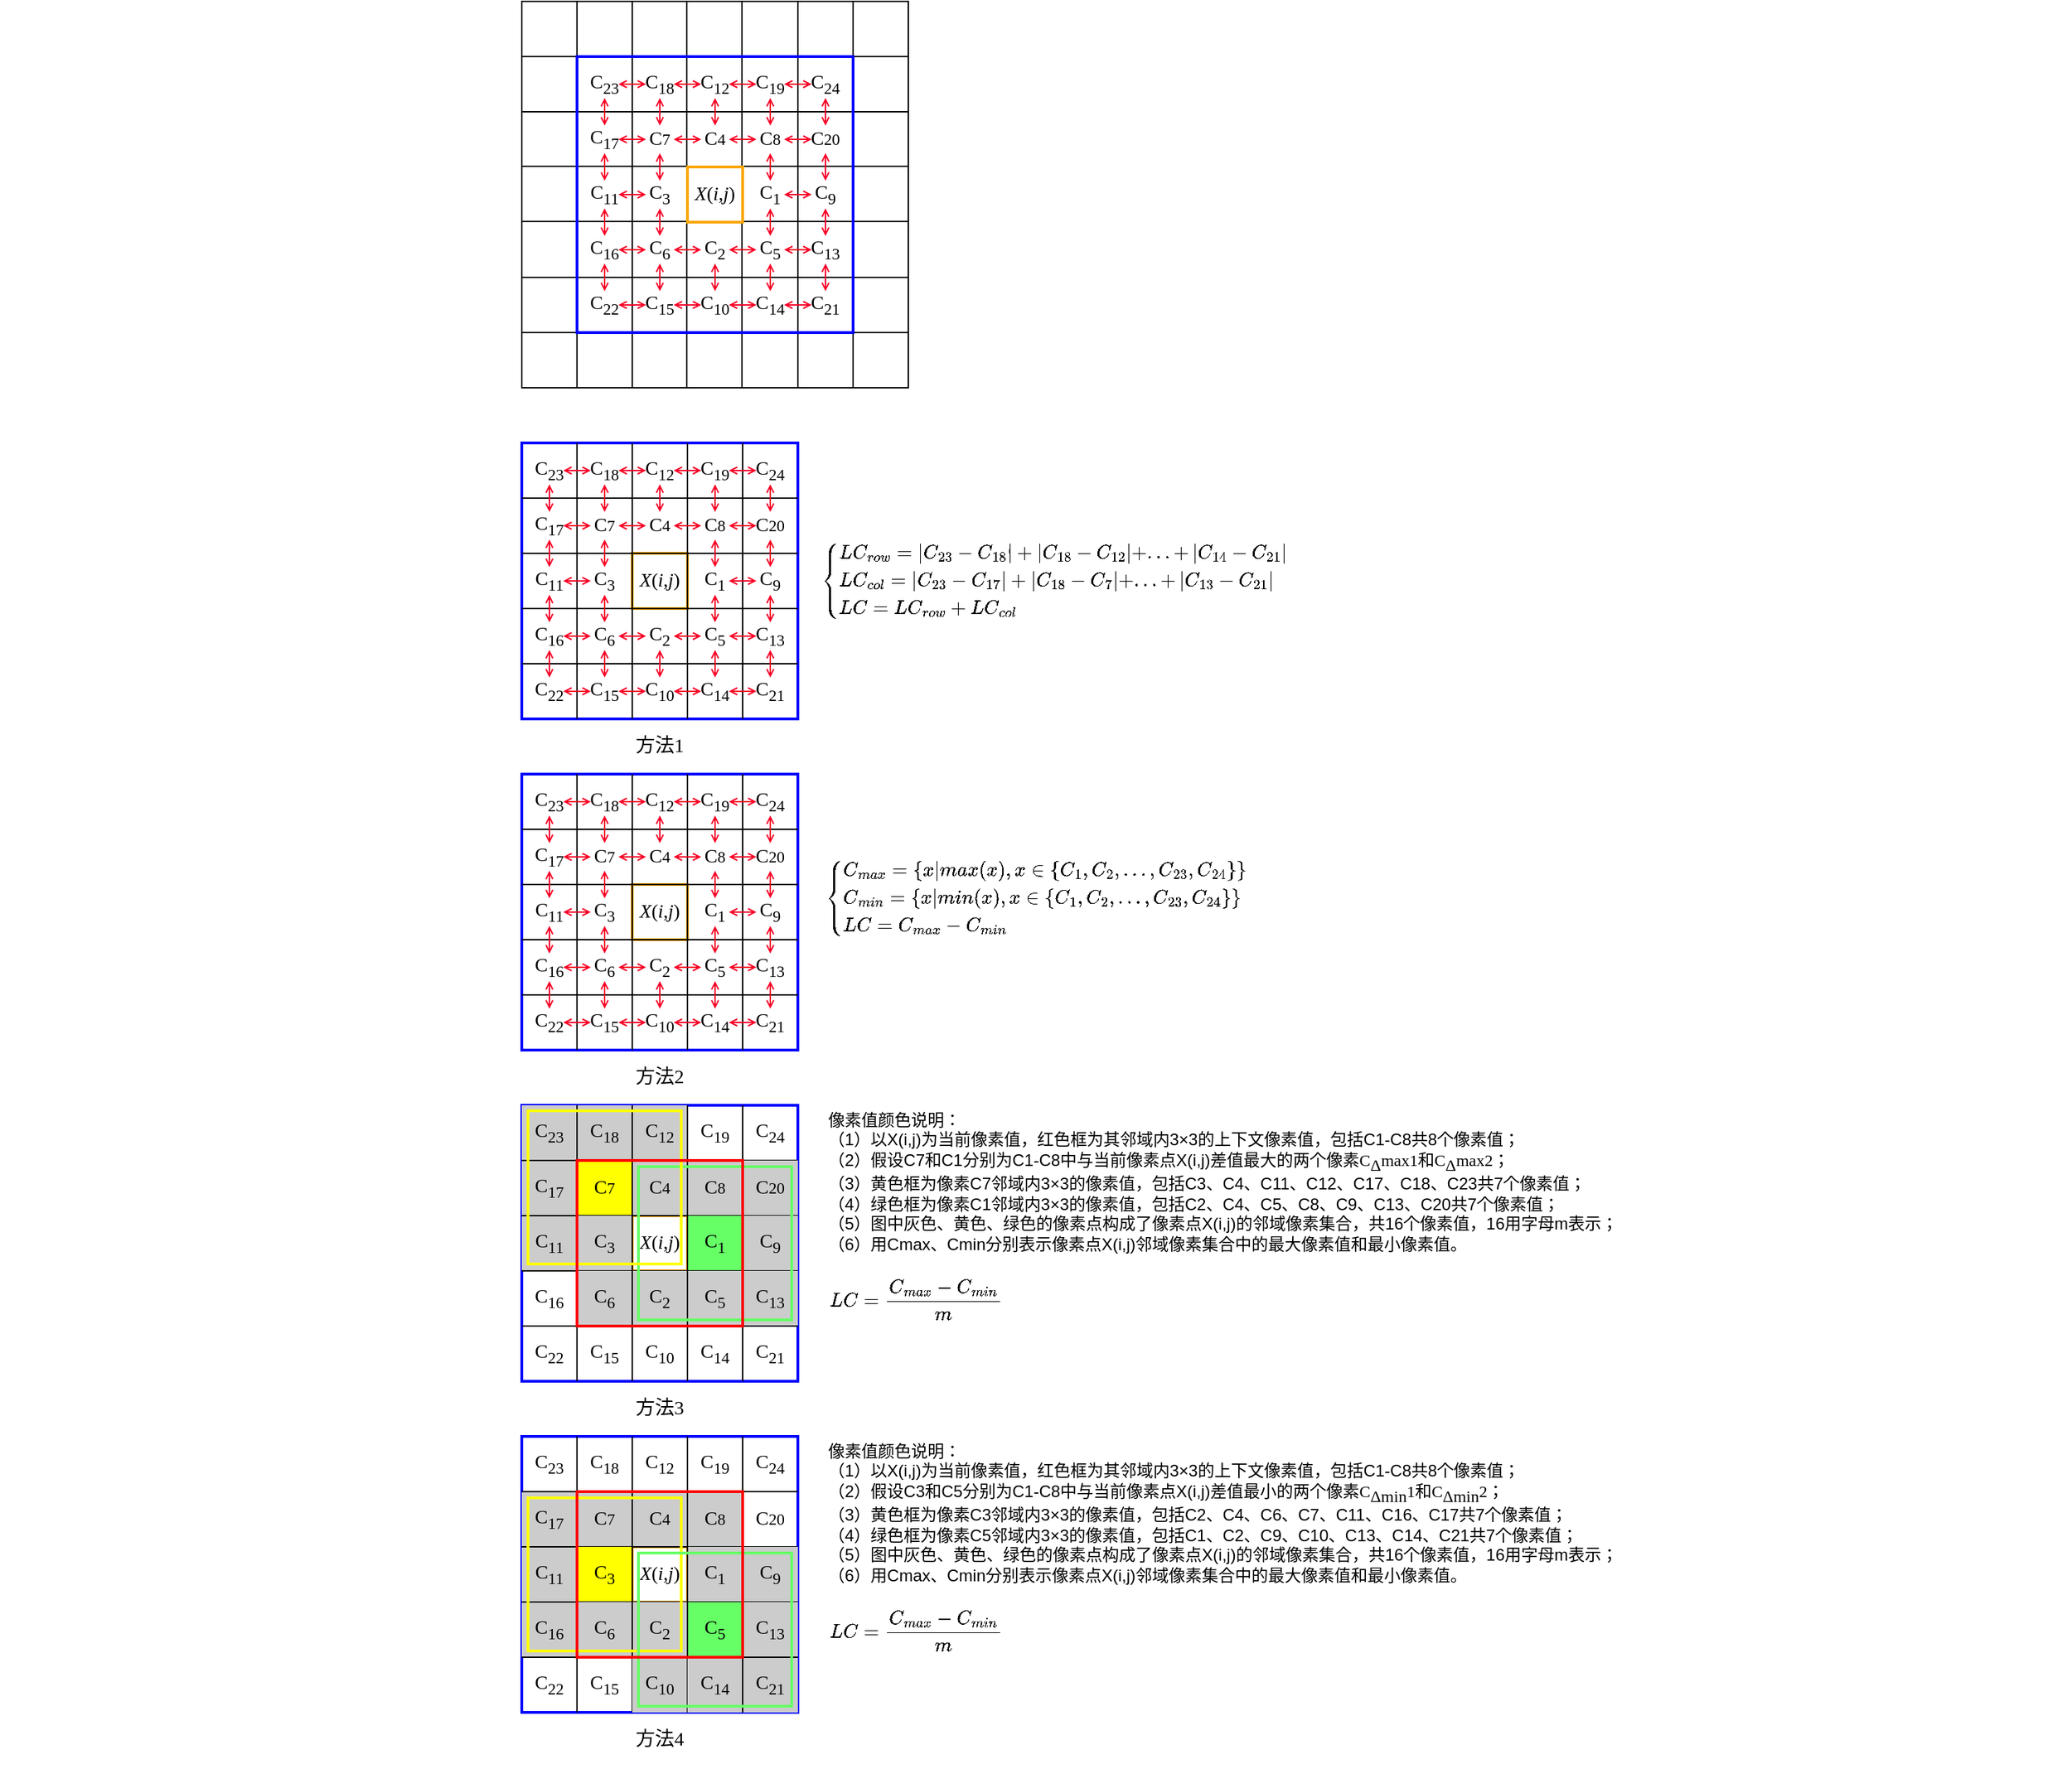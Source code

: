 <mxfile version="16.6.4" type="github"><diagram id="C5RBs43oDa-KdzZeNtuy" name="Page-1"><mxGraphModel dx="1773" dy="588" grid="1" gridSize="10" guides="1" tooltips="1" connect="1" arrows="1" fold="1" page="1" pageScale="1" pageWidth="827" pageHeight="1169" math="1" shadow="0"><root><mxCell id="WIyWlLk6GJQsqaUBKTNV-0"/><mxCell id="WIyWlLk6GJQsqaUBKTNV-1" parent="WIyWlLk6GJQsqaUBKTNV-0"/><mxCell id="-gxEeB3Y2W9WnsFqx0n7-0" value="" style="whiteSpace=wrap;html=1;aspect=fixed;fillColor=none;fontFamily=Times New Roman;" parent="WIyWlLk6GJQsqaUBKTNV-1" vertex="1"><mxGeometry x="80" y="80" width="280" height="280" as="geometry"/></mxCell><mxCell id="-gxEeB3Y2W9WnsFqx0n7-16" value="" style="endArrow=none;html=1;rounded=0;fontFamily=Times New Roman;" parent="WIyWlLk6GJQsqaUBKTNV-1" edge="1"><mxGeometry width="50" height="50" relative="1" as="geometry"><mxPoint x="80" y="120" as="sourcePoint"/><mxPoint x="360" y="120" as="targetPoint"/></mxGeometry></mxCell><mxCell id="-gxEeB3Y2W9WnsFqx0n7-17" value="" style="endArrow=none;html=1;rounded=0;fontFamily=Times New Roman;" parent="WIyWlLk6GJQsqaUBKTNV-1" edge="1"><mxGeometry width="50" height="50" relative="1" as="geometry"><mxPoint x="80" y="160" as="sourcePoint"/><mxPoint x="360" y="160" as="targetPoint"/></mxGeometry></mxCell><mxCell id="-gxEeB3Y2W9WnsFqx0n7-18" value="" style="endArrow=none;html=1;rounded=0;fontFamily=Times New Roman;" parent="WIyWlLk6GJQsqaUBKTNV-1" edge="1"><mxGeometry width="50" height="50" relative="1" as="geometry"><mxPoint x="80" y="199.5" as="sourcePoint"/><mxPoint x="360" y="199.5" as="targetPoint"/></mxGeometry></mxCell><mxCell id="-gxEeB3Y2W9WnsFqx0n7-19" value="" style="endArrow=none;html=1;rounded=0;fontFamily=Times New Roman;" parent="WIyWlLk6GJQsqaUBKTNV-1" edge="1"><mxGeometry width="50" height="50" relative="1" as="geometry"><mxPoint x="80" y="239.5" as="sourcePoint"/><mxPoint x="360" y="239.5" as="targetPoint"/></mxGeometry></mxCell><mxCell id="-gxEeB3Y2W9WnsFqx0n7-20" value="" style="endArrow=none;html=1;rounded=0;fontFamily=Times New Roman;" parent="WIyWlLk6GJQsqaUBKTNV-1" edge="1"><mxGeometry width="50" height="50" relative="1" as="geometry"><mxPoint x="80" y="280" as="sourcePoint"/><mxPoint x="360" y="280" as="targetPoint"/></mxGeometry></mxCell><mxCell id="-gxEeB3Y2W9WnsFqx0n7-21" value="" style="endArrow=none;html=1;rounded=0;fontFamily=Times New Roman;" parent="WIyWlLk6GJQsqaUBKTNV-1" edge="1"><mxGeometry width="50" height="50" relative="1" as="geometry"><mxPoint x="80" y="320" as="sourcePoint"/><mxPoint x="360" y="320" as="targetPoint"/></mxGeometry></mxCell><mxCell id="-gxEeB3Y2W9WnsFqx0n7-22" value="" style="endArrow=none;html=1;rounded=0;fontFamily=Times New Roman;" parent="WIyWlLk6GJQsqaUBKTNV-1" edge="1"><mxGeometry width="50" height="50" relative="1" as="geometry"><mxPoint x="120" y="360" as="sourcePoint"/><mxPoint x="120" y="80" as="targetPoint"/></mxGeometry></mxCell><mxCell id="-gxEeB3Y2W9WnsFqx0n7-23" value="" style="endArrow=none;html=1;rounded=0;fontFamily=Times New Roman;" parent="WIyWlLk6GJQsqaUBKTNV-1" edge="1"><mxGeometry width="50" height="50" relative="1" as="geometry"><mxPoint x="160" y="360" as="sourcePoint"/><mxPoint x="160" y="80" as="targetPoint"/></mxGeometry></mxCell><mxCell id="-gxEeB3Y2W9WnsFqx0n7-24" value="" style="endArrow=none;html=1;rounded=0;fontFamily=Times New Roman;" parent="WIyWlLk6GJQsqaUBKTNV-1" edge="1"><mxGeometry width="50" height="50" relative="1" as="geometry"><mxPoint x="199.5" y="360" as="sourcePoint"/><mxPoint x="199.5" y="80" as="targetPoint"/></mxGeometry></mxCell><mxCell id="-gxEeB3Y2W9WnsFqx0n7-25" value="" style="endArrow=none;html=1;rounded=0;fontFamily=Times New Roman;" parent="WIyWlLk6GJQsqaUBKTNV-1" edge="1"><mxGeometry width="50" height="50" relative="1" as="geometry"><mxPoint x="239.5" y="360" as="sourcePoint"/><mxPoint x="239.5" y="80" as="targetPoint"/></mxGeometry></mxCell><mxCell id="-gxEeB3Y2W9WnsFqx0n7-26" value="" style="endArrow=none;html=1;rounded=0;fontFamily=Times New Roman;" parent="WIyWlLk6GJQsqaUBKTNV-1" edge="1"><mxGeometry width="50" height="50" relative="1" as="geometry"><mxPoint x="280" y="360" as="sourcePoint"/><mxPoint x="280" y="80" as="targetPoint"/></mxGeometry></mxCell><mxCell id="-gxEeB3Y2W9WnsFqx0n7-27" value="" style="endArrow=none;html=1;rounded=0;fontFamily=Times New Roman;" parent="WIyWlLk6GJQsqaUBKTNV-1" edge="1"><mxGeometry width="50" height="50" relative="1" as="geometry"><mxPoint x="320" y="360" as="sourcePoint"/><mxPoint x="320" y="80" as="targetPoint"/></mxGeometry></mxCell><mxCell id="-gxEeB3Y2W9WnsFqx0n7-28" value="" style="whiteSpace=wrap;html=1;aspect=fixed;fillColor=none;strokeColor=#F9A602;strokeWidth=2;fontFamily=Times New Roman;" parent="WIyWlLk6GJQsqaUBKTNV-1" vertex="1"><mxGeometry x="200" y="200" width="40" height="40" as="geometry"/></mxCell><mxCell id="-gxEeB3Y2W9WnsFqx0n7-29" value="" style="whiteSpace=wrap;html=1;aspect=fixed;strokeColor=#0000FF;strokeWidth=2;fillColor=none;fontFamily=Times New Roman;" parent="WIyWlLk6GJQsqaUBKTNV-1" vertex="1"><mxGeometry x="120" y="120" width="200" height="200" as="geometry"/></mxCell><mxCell id="-gxEeB3Y2W9WnsFqx0n7-63" value="&lt;font style=&quot;font-size: 14px&quot;&gt;C&lt;sub&gt;17&lt;/sub&gt;&lt;/font&gt;" style="text;html=1;strokeColor=none;fillColor=none;align=center;verticalAlign=middle;whiteSpace=wrap;rounded=0;fontFamily=Times New Roman;" parent="WIyWlLk6GJQsqaUBKTNV-1" vertex="1"><mxGeometry x="120" y="160" width="40" height="40" as="geometry"/></mxCell><mxCell id="-gxEeB3Y2W9WnsFqx0n7-64" value="&lt;font style=&quot;font-size: 14px&quot;&gt;C&lt;sub&gt;23&lt;/sub&gt;&lt;/font&gt;" style="text;html=1;strokeColor=none;fillColor=none;align=center;verticalAlign=middle;whiteSpace=wrap;rounded=0;fontFamily=Times New Roman;" parent="WIyWlLk6GJQsqaUBKTNV-1" vertex="1"><mxGeometry x="120" y="120" width="40" height="40" as="geometry"/></mxCell><mxCell id="-gxEeB3Y2W9WnsFqx0n7-65" value="&lt;font style=&quot;font-size: 14px&quot;&gt;C&lt;sub&gt;18&lt;/sub&gt;&lt;/font&gt;" style="text;html=1;strokeColor=none;fillColor=none;align=center;verticalAlign=middle;whiteSpace=wrap;rounded=0;fontFamily=Times New Roman;" parent="WIyWlLk6GJQsqaUBKTNV-1" vertex="1"><mxGeometry x="160" y="120" width="40" height="40" as="geometry"/></mxCell><mxCell id="-gxEeB3Y2W9WnsFqx0n7-66" value="&lt;font style=&quot;font-size: 14px&quot;&gt;C&lt;sub&gt;12&lt;/sub&gt;&lt;/font&gt;" style="text;html=1;strokeColor=none;fillColor=none;align=center;verticalAlign=middle;whiteSpace=wrap;rounded=0;fontFamily=Times New Roman;" parent="WIyWlLk6GJQsqaUBKTNV-1" vertex="1"><mxGeometry x="200" y="120" width="40" height="40" as="geometry"/></mxCell><mxCell id="-gxEeB3Y2W9WnsFqx0n7-67" value="&lt;font style=&quot;font-size: 14px&quot;&gt;C&lt;sub&gt;19&lt;/sub&gt;&lt;/font&gt;" style="text;html=1;strokeColor=none;fillColor=none;align=center;verticalAlign=middle;whiteSpace=wrap;rounded=0;fontFamily=Times New Roman;" parent="WIyWlLk6GJQsqaUBKTNV-1" vertex="1"><mxGeometry x="240" y="120" width="40" height="40" as="geometry"/></mxCell><mxCell id="-gxEeB3Y2W9WnsFqx0n7-68" value="&lt;font style=&quot;font-size: 14px&quot;&gt;C&lt;sub&gt;24&lt;/sub&gt;&lt;/font&gt;" style="text;html=1;strokeColor=none;fillColor=none;align=center;verticalAlign=middle;whiteSpace=wrap;rounded=0;fontFamily=Times New Roman;" parent="WIyWlLk6GJQsqaUBKTNV-1" vertex="1"><mxGeometry x="280" y="120" width="40" height="40" as="geometry"/></mxCell><mxCell id="-gxEeB3Y2W9WnsFqx0n7-69" value="&lt;font&gt;&lt;font style=&quot;font-size: 14px&quot;&gt;C&lt;/font&gt;&lt;font style=&quot;font-size: 11.667px&quot;&gt;7&lt;/font&gt;&lt;/font&gt;" style="text;html=1;strokeColor=none;fillColor=none;align=center;verticalAlign=middle;whiteSpace=wrap;rounded=0;fontFamily=Times New Roman;" parent="WIyWlLk6GJQsqaUBKTNV-1" vertex="1"><mxGeometry x="160" y="160" width="40" height="40" as="geometry"/></mxCell><mxCell id="-gxEeB3Y2W9WnsFqx0n7-70" value="&lt;font style=&quot;font-size: 14px&quot;&gt;C&lt;/font&gt;&lt;font style=&quot;font-size: 11.667px&quot;&gt;4&lt;/font&gt;" style="text;html=1;strokeColor=none;fillColor=none;align=center;verticalAlign=middle;whiteSpace=wrap;rounded=0;fontFamily=Times New Roman;" parent="WIyWlLk6GJQsqaUBKTNV-1" vertex="1"><mxGeometry x="200" y="160" width="40" height="40" as="geometry"/></mxCell><mxCell id="-gxEeB3Y2W9WnsFqx0n7-71" value="&lt;font style=&quot;font-size: 14px&quot;&gt;C&lt;/font&gt;&lt;font style=&quot;font-size: 11.667px&quot;&gt;8&lt;/font&gt;" style="text;html=1;strokeColor=none;fillColor=none;align=center;verticalAlign=middle;whiteSpace=wrap;rounded=0;fontFamily=Times New Roman;" parent="WIyWlLk6GJQsqaUBKTNV-1" vertex="1"><mxGeometry x="240" y="160" width="40" height="40" as="geometry"/></mxCell><mxCell id="-gxEeB3Y2W9WnsFqx0n7-72" value="&lt;font style=&quot;font-size: 14px&quot;&gt;C&lt;/font&gt;&lt;font style=&quot;font-size: 11.667px&quot;&gt;20&lt;/font&gt;" style="text;html=1;strokeColor=none;fillColor=none;align=center;verticalAlign=middle;whiteSpace=wrap;rounded=0;fontFamily=Times New Roman;" parent="WIyWlLk6GJQsqaUBKTNV-1" vertex="1"><mxGeometry x="280" y="160" width="40" height="40" as="geometry"/></mxCell><mxCell id="-gxEeB3Y2W9WnsFqx0n7-73" value="&lt;font style=&quot;font-size: 14px&quot;&gt;C&lt;sub&gt;11&lt;/sub&gt;&lt;/font&gt;" style="text;html=1;strokeColor=none;fillColor=none;align=center;verticalAlign=middle;whiteSpace=wrap;rounded=0;fontFamily=Times New Roman;" parent="WIyWlLk6GJQsqaUBKTNV-1" vertex="1"><mxGeometry x="120" y="200" width="40" height="40" as="geometry"/></mxCell><mxCell id="-gxEeB3Y2W9WnsFqx0n7-74" value="&lt;font style=&quot;font-size: 14px&quot;&gt;C&lt;sub&gt;16&lt;/sub&gt;&lt;/font&gt;" style="text;html=1;strokeColor=none;fillColor=none;align=center;verticalAlign=middle;whiteSpace=wrap;rounded=0;fontFamily=Times New Roman;" parent="WIyWlLk6GJQsqaUBKTNV-1" vertex="1"><mxGeometry x="120" y="240" width="40" height="40" as="geometry"/></mxCell><mxCell id="-gxEeB3Y2W9WnsFqx0n7-75" value="&lt;font style=&quot;font-size: 14px&quot;&gt;C&lt;sub&gt;3&lt;/sub&gt;&lt;/font&gt;" style="text;html=1;strokeColor=none;fillColor=none;align=center;verticalAlign=middle;whiteSpace=wrap;rounded=0;fontFamily=Times New Roman;" parent="WIyWlLk6GJQsqaUBKTNV-1" vertex="1"><mxGeometry x="160" y="200" width="40" height="40" as="geometry"/></mxCell><mxCell id="-gxEeB3Y2W9WnsFqx0n7-76" value="&lt;span style=&quot;font-size: 14px&quot;&gt;&lt;i&gt;X&lt;/i&gt;(&lt;i&gt;i&lt;/i&gt;,&lt;i&gt;j&lt;/i&gt;)&lt;/span&gt;" style="text;html=1;strokeColor=none;fillColor=none;align=center;verticalAlign=middle;whiteSpace=wrap;rounded=0;fontFamily=Times New Roman;" parent="WIyWlLk6GJQsqaUBKTNV-1" vertex="1"><mxGeometry x="200" y="200" width="40" height="40" as="geometry"/></mxCell><mxCell id="-gxEeB3Y2W9WnsFqx0n7-77" value="&lt;font style=&quot;font-size: 14px&quot;&gt;C&lt;sub&gt;1&lt;/sub&gt;&lt;/font&gt;" style="text;html=1;strokeColor=none;fillColor=none;align=center;verticalAlign=middle;whiteSpace=wrap;rounded=0;fontFamily=Times New Roman;" parent="WIyWlLk6GJQsqaUBKTNV-1" vertex="1"><mxGeometry x="240" y="200" width="40" height="40" as="geometry"/></mxCell><mxCell id="-gxEeB3Y2W9WnsFqx0n7-78" value="&lt;font style=&quot;font-size: 14px&quot;&gt;C&lt;sub&gt;9&lt;/sub&gt;&lt;/font&gt;" style="text;html=1;strokeColor=none;fillColor=none;align=center;verticalAlign=middle;whiteSpace=wrap;rounded=0;fontFamily=Times New Roman;" parent="WIyWlLk6GJQsqaUBKTNV-1" vertex="1"><mxGeometry x="280" y="200" width="40" height="40" as="geometry"/></mxCell><mxCell id="-gxEeB3Y2W9WnsFqx0n7-79" value="&lt;font style=&quot;font-size: 14px&quot;&gt;C&lt;sub&gt;6&lt;/sub&gt;&lt;/font&gt;" style="text;html=1;strokeColor=none;fillColor=none;align=center;verticalAlign=middle;whiteSpace=wrap;rounded=0;fontFamily=Times New Roman;" parent="WIyWlLk6GJQsqaUBKTNV-1" vertex="1"><mxGeometry x="160" y="240" width="40" height="40" as="geometry"/></mxCell><mxCell id="-gxEeB3Y2W9WnsFqx0n7-80" value="&lt;font style=&quot;font-size: 14px&quot;&gt;C&lt;sub&gt;2&lt;/sub&gt;&lt;/font&gt;" style="text;html=1;strokeColor=none;fillColor=none;align=center;verticalAlign=middle;whiteSpace=wrap;rounded=0;fontFamily=Times New Roman;" parent="WIyWlLk6GJQsqaUBKTNV-1" vertex="1"><mxGeometry x="200" y="240" width="40" height="40" as="geometry"/></mxCell><mxCell id="-gxEeB3Y2W9WnsFqx0n7-81" value="&lt;font style=&quot;font-size: 14px&quot;&gt;C&lt;sub&gt;5&lt;/sub&gt;&lt;/font&gt;" style="text;html=1;strokeColor=none;fillColor=none;align=center;verticalAlign=middle;whiteSpace=wrap;rounded=0;fontFamily=Times New Roman;" parent="WIyWlLk6GJQsqaUBKTNV-1" vertex="1"><mxGeometry x="240" y="240" width="40" height="40" as="geometry"/></mxCell><mxCell id="-gxEeB3Y2W9WnsFqx0n7-82" value="&lt;font style=&quot;font-size: 14px&quot;&gt;C&lt;sub&gt;13&lt;/sub&gt;&lt;/font&gt;" style="text;html=1;strokeColor=none;fillColor=none;align=center;verticalAlign=middle;whiteSpace=wrap;rounded=0;fontFamily=Times New Roman;" parent="WIyWlLk6GJQsqaUBKTNV-1" vertex="1"><mxGeometry x="280" y="240" width="40" height="40" as="geometry"/></mxCell><mxCell id="-gxEeB3Y2W9WnsFqx0n7-83" value="&lt;font style=&quot;font-size: 14px&quot;&gt;C&lt;sub&gt;22&lt;/sub&gt;&lt;/font&gt;" style="text;html=1;strokeColor=none;fillColor=none;align=center;verticalAlign=middle;whiteSpace=wrap;rounded=0;fontFamily=Times New Roman;" parent="WIyWlLk6GJQsqaUBKTNV-1" vertex="1"><mxGeometry x="120" y="280" width="40" height="40" as="geometry"/></mxCell><mxCell id="-gxEeB3Y2W9WnsFqx0n7-84" value="&lt;font style=&quot;font-size: 14px&quot;&gt;C&lt;sub&gt;15&lt;/sub&gt;&lt;/font&gt;" style="text;html=1;strokeColor=none;fillColor=none;align=center;verticalAlign=middle;whiteSpace=wrap;rounded=0;fontFamily=Times New Roman;" parent="WIyWlLk6GJQsqaUBKTNV-1" vertex="1"><mxGeometry x="160" y="280" width="40" height="40" as="geometry"/></mxCell><mxCell id="-gxEeB3Y2W9WnsFqx0n7-85" value="&lt;font style=&quot;font-size: 14px&quot;&gt;C&lt;sub&gt;10&lt;/sub&gt;&lt;/font&gt;" style="text;html=1;strokeColor=none;fillColor=none;align=center;verticalAlign=middle;whiteSpace=wrap;rounded=0;fontFamily=Times New Roman;" parent="WIyWlLk6GJQsqaUBKTNV-1" vertex="1"><mxGeometry x="200" y="280" width="40" height="40" as="geometry"/></mxCell><mxCell id="-gxEeB3Y2W9WnsFqx0n7-86" value="&lt;font style=&quot;font-size: 14px&quot;&gt;C&lt;sub&gt;14&lt;/sub&gt;&lt;/font&gt;" style="text;html=1;strokeColor=none;fillColor=none;align=center;verticalAlign=middle;whiteSpace=wrap;rounded=0;fontFamily=Times New Roman;" parent="WIyWlLk6GJQsqaUBKTNV-1" vertex="1"><mxGeometry x="240" y="280" width="40" height="40" as="geometry"/></mxCell><mxCell id="-gxEeB3Y2W9WnsFqx0n7-87" value="&lt;font style=&quot;font-size: 14px&quot;&gt;C&lt;sub&gt;21&lt;/sub&gt;&lt;/font&gt;" style="text;html=1;strokeColor=none;fillColor=none;align=center;verticalAlign=middle;whiteSpace=wrap;rounded=0;fontFamily=Times New Roman;" parent="WIyWlLk6GJQsqaUBKTNV-1" vertex="1"><mxGeometry x="280" y="280" width="40" height="40" as="geometry"/></mxCell><mxCell id="-gxEeB3Y2W9WnsFqx0n7-93" value="" style="group;fontFamily=Times New Roman;" parent="WIyWlLk6GJQsqaUBKTNV-1" vertex="1" connectable="0"><mxGeometry x="150" y="140" width="140" as="geometry"/></mxCell><mxCell id="-gxEeB3Y2W9WnsFqx0n7-94" value="" style="endArrow=open;startArrow=open;html=1;rounded=0;startFill=0;endFill=0;startSize=4;endSize=4;jumpSize=5;jumpStyle=none;strokeColor=#f60025;fontFamily=Times New Roman;" parent="-gxEeB3Y2W9WnsFqx0n7-93" edge="1"><mxGeometry width="50" height="50" relative="1" as="geometry"><mxPoint x="20" as="sourcePoint"/><mxPoint as="targetPoint"/></mxGeometry></mxCell><mxCell id="-gxEeB3Y2W9WnsFqx0n7-95" value="" style="endArrow=open;startArrow=open;html=1;rounded=0;startFill=0;endFill=0;startSize=4;endSize=4;jumpSize=5;jumpStyle=none;strokeColor=#f60025;fontFamily=Times New Roman;" parent="-gxEeB3Y2W9WnsFqx0n7-93" edge="1"><mxGeometry width="50" height="50" relative="1" as="geometry"><mxPoint x="60" as="sourcePoint"/><mxPoint x="40" as="targetPoint"/></mxGeometry></mxCell><mxCell id="-gxEeB3Y2W9WnsFqx0n7-96" value="" style="endArrow=open;startArrow=open;html=1;rounded=0;startFill=0;endFill=0;startSize=4;endSize=4;jumpSize=5;jumpStyle=none;strokeColor=#f60025;fontFamily=Times New Roman;" parent="-gxEeB3Y2W9WnsFqx0n7-93" edge="1"><mxGeometry width="50" height="50" relative="1" as="geometry"><mxPoint x="140" as="sourcePoint"/><mxPoint x="120" as="targetPoint"/></mxGeometry></mxCell><mxCell id="-gxEeB3Y2W9WnsFqx0n7-97" value="" style="endArrow=open;startArrow=open;html=1;rounded=0;startFill=0;endFill=0;startSize=4;endSize=4;jumpSize=5;jumpStyle=none;strokeColor=#f60025;fontFamily=Times New Roman;" parent="-gxEeB3Y2W9WnsFqx0n7-93" edge="1"><mxGeometry width="50" height="50" relative="1" as="geometry"><mxPoint x="100" as="sourcePoint"/><mxPoint x="80" as="targetPoint"/></mxGeometry></mxCell><mxCell id="-gxEeB3Y2W9WnsFqx0n7-98" value="" style="group;fontFamily=Times New Roman;" parent="WIyWlLk6GJQsqaUBKTNV-1" vertex="1" connectable="0"><mxGeometry x="150" y="180" width="140" as="geometry"/></mxCell><mxCell id="-gxEeB3Y2W9WnsFqx0n7-99" value="" style="endArrow=open;startArrow=open;html=1;rounded=0;startFill=0;endFill=0;startSize=4;endSize=4;jumpSize=5;jumpStyle=none;strokeColor=#f60025;fontFamily=Times New Roman;" parent="-gxEeB3Y2W9WnsFqx0n7-98" edge="1"><mxGeometry width="50" height="50" relative="1" as="geometry"><mxPoint x="20" as="sourcePoint"/><mxPoint as="targetPoint"/></mxGeometry></mxCell><mxCell id="-gxEeB3Y2W9WnsFqx0n7-100" value="" style="endArrow=open;startArrow=open;html=1;rounded=0;startFill=0;endFill=0;startSize=4;endSize=4;jumpSize=5;jumpStyle=none;strokeColor=#f60025;fontFamily=Times New Roman;" parent="-gxEeB3Y2W9WnsFqx0n7-98" edge="1"><mxGeometry width="50" height="50" relative="1" as="geometry"><mxPoint x="60" as="sourcePoint"/><mxPoint x="40" as="targetPoint"/></mxGeometry></mxCell><mxCell id="-gxEeB3Y2W9WnsFqx0n7-101" value="" style="endArrow=open;startArrow=open;html=1;rounded=0;startFill=0;endFill=0;startSize=4;endSize=4;jumpSize=5;jumpStyle=none;strokeColor=#f60025;fontFamily=Times New Roman;" parent="-gxEeB3Y2W9WnsFqx0n7-98" edge="1"><mxGeometry width="50" height="50" relative="1" as="geometry"><mxPoint x="140" as="sourcePoint"/><mxPoint x="120" as="targetPoint"/></mxGeometry></mxCell><mxCell id="-gxEeB3Y2W9WnsFqx0n7-102" value="" style="endArrow=open;startArrow=open;html=1;rounded=0;startFill=0;endFill=0;startSize=4;endSize=4;jumpSize=5;jumpStyle=none;strokeColor=#f60025;fontFamily=Times New Roman;" parent="-gxEeB3Y2W9WnsFqx0n7-98" edge="1"><mxGeometry width="50" height="50" relative="1" as="geometry"><mxPoint x="100" as="sourcePoint"/><mxPoint x="80" as="targetPoint"/></mxGeometry></mxCell><mxCell id="-gxEeB3Y2W9WnsFqx0n7-103" value="" style="group;fontFamily=Times New Roman;" parent="WIyWlLk6GJQsqaUBKTNV-1" vertex="1" connectable="0"><mxGeometry x="150" y="220" width="140" as="geometry"/></mxCell><mxCell id="-gxEeB3Y2W9WnsFqx0n7-104" value="" style="endArrow=open;startArrow=open;html=1;rounded=0;startFill=0;endFill=0;startSize=4;endSize=4;jumpSize=5;jumpStyle=none;strokeColor=#f60025;fontFamily=Times New Roman;" parent="-gxEeB3Y2W9WnsFqx0n7-103" edge="1"><mxGeometry width="50" height="50" relative="1" as="geometry"><mxPoint x="20" as="sourcePoint"/><mxPoint as="targetPoint"/></mxGeometry></mxCell><mxCell id="-gxEeB3Y2W9WnsFqx0n7-106" value="" style="endArrow=open;startArrow=open;html=1;rounded=0;startFill=0;endFill=0;startSize=4;endSize=4;jumpSize=5;jumpStyle=none;strokeColor=#f60025;fontFamily=Times New Roman;" parent="-gxEeB3Y2W9WnsFqx0n7-103" edge="1"><mxGeometry width="50" height="50" relative="1" as="geometry"><mxPoint x="140" as="sourcePoint"/><mxPoint x="120" as="targetPoint"/></mxGeometry></mxCell><mxCell id="-gxEeB3Y2W9WnsFqx0n7-108" value="" style="group;fontFamily=Times New Roman;" parent="WIyWlLk6GJQsqaUBKTNV-1" vertex="1" connectable="0"><mxGeometry x="150" y="260" width="140" as="geometry"/></mxCell><mxCell id="-gxEeB3Y2W9WnsFqx0n7-109" value="" style="endArrow=open;startArrow=open;html=1;rounded=0;startFill=0;endFill=0;startSize=4;endSize=4;jumpSize=5;jumpStyle=none;strokeColor=#f60025;fontFamily=Times New Roman;" parent="-gxEeB3Y2W9WnsFqx0n7-108" edge="1"><mxGeometry width="50" height="50" relative="1" as="geometry"><mxPoint x="20" as="sourcePoint"/><mxPoint as="targetPoint"/></mxGeometry></mxCell><mxCell id="-gxEeB3Y2W9WnsFqx0n7-110" value="" style="endArrow=open;startArrow=open;html=1;rounded=0;startFill=0;endFill=0;startSize=4;endSize=4;jumpSize=5;jumpStyle=none;strokeColor=#f60025;fontFamily=Times New Roman;" parent="-gxEeB3Y2W9WnsFqx0n7-108" edge="1"><mxGeometry width="50" height="50" relative="1" as="geometry"><mxPoint x="60" as="sourcePoint"/><mxPoint x="40" as="targetPoint"/></mxGeometry></mxCell><mxCell id="-gxEeB3Y2W9WnsFqx0n7-111" value="" style="endArrow=open;startArrow=open;html=1;rounded=0;startFill=0;endFill=0;startSize=4;endSize=4;jumpSize=5;jumpStyle=none;strokeColor=#f60025;fontFamily=Times New Roman;" parent="-gxEeB3Y2W9WnsFqx0n7-108" edge="1"><mxGeometry width="50" height="50" relative="1" as="geometry"><mxPoint x="140" as="sourcePoint"/><mxPoint x="120" as="targetPoint"/></mxGeometry></mxCell><mxCell id="-gxEeB3Y2W9WnsFqx0n7-112" value="" style="endArrow=open;startArrow=open;html=1;rounded=0;startFill=0;endFill=0;startSize=4;endSize=4;jumpSize=5;jumpStyle=none;strokeColor=#f60025;fontFamily=Times New Roman;" parent="-gxEeB3Y2W9WnsFqx0n7-108" edge="1"><mxGeometry width="50" height="50" relative="1" as="geometry"><mxPoint x="100" as="sourcePoint"/><mxPoint x="80" as="targetPoint"/></mxGeometry></mxCell><mxCell id="-gxEeB3Y2W9WnsFqx0n7-113" value="" style="group;fontFamily=Times New Roman;" parent="WIyWlLk6GJQsqaUBKTNV-1" vertex="1" connectable="0"><mxGeometry x="150" y="300" width="140" as="geometry"/></mxCell><mxCell id="-gxEeB3Y2W9WnsFqx0n7-114" value="" style="endArrow=open;startArrow=open;html=1;rounded=0;startFill=0;endFill=0;startSize=4;endSize=4;jumpSize=5;jumpStyle=none;strokeColor=#f60025;fontFamily=Times New Roman;" parent="-gxEeB3Y2W9WnsFqx0n7-113" edge="1"><mxGeometry width="50" height="50" relative="1" as="geometry"><mxPoint x="20" as="sourcePoint"/><mxPoint as="targetPoint"/></mxGeometry></mxCell><mxCell id="-gxEeB3Y2W9WnsFqx0n7-115" value="" style="endArrow=open;startArrow=open;html=1;rounded=0;startFill=0;endFill=0;startSize=4;endSize=4;jumpSize=5;jumpStyle=none;strokeColor=#f60025;fontFamily=Times New Roman;" parent="-gxEeB3Y2W9WnsFqx0n7-113" edge="1"><mxGeometry width="50" height="50" relative="1" as="geometry"><mxPoint x="60" as="sourcePoint"/><mxPoint x="40" as="targetPoint"/></mxGeometry></mxCell><mxCell id="-gxEeB3Y2W9WnsFqx0n7-116" value="" style="endArrow=open;startArrow=open;html=1;rounded=0;startFill=0;endFill=0;startSize=4;endSize=4;jumpSize=5;jumpStyle=none;strokeColor=#f60025;fontFamily=Times New Roman;" parent="-gxEeB3Y2W9WnsFqx0n7-113" edge="1"><mxGeometry width="50" height="50" relative="1" as="geometry"><mxPoint x="140" as="sourcePoint"/><mxPoint x="120" as="targetPoint"/></mxGeometry></mxCell><mxCell id="-gxEeB3Y2W9WnsFqx0n7-117" value="" style="endArrow=open;startArrow=open;html=1;rounded=0;startFill=0;endFill=0;startSize=4;endSize=4;jumpSize=5;jumpStyle=none;strokeColor=#f60025;fontFamily=Times New Roman;" parent="-gxEeB3Y2W9WnsFqx0n7-113" edge="1"><mxGeometry width="50" height="50" relative="1" as="geometry"><mxPoint x="100" as="sourcePoint"/><mxPoint x="80" as="targetPoint"/></mxGeometry></mxCell><mxCell id="-gxEeB3Y2W9WnsFqx0n7-118" value="" style="group;fontFamily=Times New Roman;rotation=90;" parent="WIyWlLk6GJQsqaUBKTNV-1" vertex="1" connectable="0"><mxGeometry x="70" y="220" width="140" as="geometry"/></mxCell><mxCell id="-gxEeB3Y2W9WnsFqx0n7-119" value="" style="endArrow=open;startArrow=open;html=1;rounded=0;startFill=0;endFill=0;startSize=4;endSize=4;jumpSize=5;jumpStyle=none;strokeColor=#f60025;fontFamily=Times New Roman;" parent="-gxEeB3Y2W9WnsFqx0n7-118" edge="1"><mxGeometry width="50" height="50" relative="1" as="geometry"><mxPoint x="70" y="-50" as="sourcePoint"/><mxPoint x="70" y="-70" as="targetPoint"/></mxGeometry></mxCell><mxCell id="-gxEeB3Y2W9WnsFqx0n7-120" value="" style="endArrow=open;startArrow=open;html=1;rounded=0;startFill=0;endFill=0;startSize=4;endSize=4;jumpSize=5;jumpStyle=none;strokeColor=#f60025;fontFamily=Times New Roman;" parent="-gxEeB3Y2W9WnsFqx0n7-118" edge="1"><mxGeometry width="50" height="50" relative="1" as="geometry"><mxPoint x="70" y="-10" as="sourcePoint"/><mxPoint x="70" y="-30" as="targetPoint"/></mxGeometry></mxCell><mxCell id="-gxEeB3Y2W9WnsFqx0n7-121" value="" style="endArrow=open;startArrow=open;html=1;rounded=0;startFill=0;endFill=0;startSize=4;endSize=4;jumpSize=5;jumpStyle=none;strokeColor=#f60025;fontFamily=Times New Roman;" parent="-gxEeB3Y2W9WnsFqx0n7-118" edge="1"><mxGeometry width="50" height="50" relative="1" as="geometry"><mxPoint x="70" y="70" as="sourcePoint"/><mxPoint x="70" y="50" as="targetPoint"/></mxGeometry></mxCell><mxCell id="-gxEeB3Y2W9WnsFqx0n7-122" value="" style="endArrow=open;startArrow=open;html=1;rounded=0;startFill=0;endFill=0;startSize=4;endSize=4;jumpSize=5;jumpStyle=none;strokeColor=#f60025;fontFamily=Times New Roman;" parent="-gxEeB3Y2W9WnsFqx0n7-118" edge="1"><mxGeometry width="50" height="50" relative="1" as="geometry"><mxPoint x="70" y="30" as="sourcePoint"/><mxPoint x="70" y="10" as="targetPoint"/></mxGeometry></mxCell><mxCell id="-gxEeB3Y2W9WnsFqx0n7-123" value="" style="group;fontFamily=Times New Roman;rotation=90;" parent="WIyWlLk6GJQsqaUBKTNV-1" vertex="1" connectable="0"><mxGeometry x="110" y="220" width="140" as="geometry"/></mxCell><mxCell id="-gxEeB3Y2W9WnsFqx0n7-124" value="" style="endArrow=open;startArrow=open;html=1;rounded=0;startFill=0;endFill=0;startSize=4;endSize=4;jumpSize=5;jumpStyle=none;strokeColor=#f60025;fontFamily=Times New Roman;" parent="-gxEeB3Y2W9WnsFqx0n7-123" edge="1"><mxGeometry width="50" height="50" relative="1" as="geometry"><mxPoint x="70" y="-50" as="sourcePoint"/><mxPoint x="70" y="-70" as="targetPoint"/></mxGeometry></mxCell><mxCell id="-gxEeB3Y2W9WnsFqx0n7-125" value="" style="endArrow=open;startArrow=open;html=1;rounded=0;startFill=0;endFill=0;startSize=4;endSize=4;jumpSize=5;jumpStyle=none;strokeColor=#f60025;fontFamily=Times New Roman;" parent="-gxEeB3Y2W9WnsFqx0n7-123" edge="1"><mxGeometry width="50" height="50" relative="1" as="geometry"><mxPoint x="70" y="-10" as="sourcePoint"/><mxPoint x="70" y="-30" as="targetPoint"/></mxGeometry></mxCell><mxCell id="-gxEeB3Y2W9WnsFqx0n7-126" value="" style="endArrow=open;startArrow=open;html=1;rounded=0;startFill=0;endFill=0;startSize=4;endSize=4;jumpSize=5;jumpStyle=none;strokeColor=#f60025;fontFamily=Times New Roman;" parent="-gxEeB3Y2W9WnsFqx0n7-123" edge="1"><mxGeometry width="50" height="50" relative="1" as="geometry"><mxPoint x="70" y="70" as="sourcePoint"/><mxPoint x="70" y="50" as="targetPoint"/></mxGeometry></mxCell><mxCell id="-gxEeB3Y2W9WnsFqx0n7-127" value="" style="endArrow=open;startArrow=open;html=1;rounded=0;startFill=0;endFill=0;startSize=4;endSize=4;jumpSize=5;jumpStyle=none;strokeColor=#f60025;fontFamily=Times New Roman;" parent="-gxEeB3Y2W9WnsFqx0n7-123" edge="1"><mxGeometry width="50" height="50" relative="1" as="geometry"><mxPoint x="70" y="30" as="sourcePoint"/><mxPoint x="70" y="10" as="targetPoint"/></mxGeometry></mxCell><mxCell id="-gxEeB3Y2W9WnsFqx0n7-128" value="" style="group;fontFamily=Times New Roman;rotation=90;" parent="WIyWlLk6GJQsqaUBKTNV-1" vertex="1" connectable="0"><mxGeometry x="150" y="220" width="140" as="geometry"/></mxCell><mxCell id="-gxEeB3Y2W9WnsFqx0n7-129" value="" style="endArrow=open;startArrow=open;html=1;rounded=0;startFill=0;endFill=0;startSize=4;endSize=4;jumpSize=5;jumpStyle=none;strokeColor=#f60025;fontFamily=Times New Roman;" parent="-gxEeB3Y2W9WnsFqx0n7-128" edge="1"><mxGeometry width="50" height="50" relative="1" as="geometry"><mxPoint x="70" y="-50" as="sourcePoint"/><mxPoint x="70" y="-70" as="targetPoint"/></mxGeometry></mxCell><mxCell id="-gxEeB3Y2W9WnsFqx0n7-131" value="" style="endArrow=open;startArrow=open;html=1;rounded=0;startFill=0;endFill=0;startSize=4;endSize=4;jumpSize=5;jumpStyle=none;strokeColor=#f60025;fontFamily=Times New Roman;" parent="-gxEeB3Y2W9WnsFqx0n7-128" edge="1"><mxGeometry width="50" height="50" relative="1" as="geometry"><mxPoint x="70" y="70" as="sourcePoint"/><mxPoint x="70" y="50" as="targetPoint"/></mxGeometry></mxCell><mxCell id="-gxEeB3Y2W9WnsFqx0n7-138" value="" style="group;fontFamily=Times New Roman;rotation=90;" parent="WIyWlLk6GJQsqaUBKTNV-1" vertex="1" connectable="0"><mxGeometry x="190" y="220" width="140" as="geometry"/></mxCell><mxCell id="-gxEeB3Y2W9WnsFqx0n7-139" value="" style="endArrow=open;startArrow=open;html=1;rounded=0;startFill=0;endFill=0;startSize=4;endSize=4;jumpSize=5;jumpStyle=none;strokeColor=#f60025;fontFamily=Times New Roman;" parent="-gxEeB3Y2W9WnsFqx0n7-138" edge="1"><mxGeometry width="50" height="50" relative="1" as="geometry"><mxPoint x="70" y="-50" as="sourcePoint"/><mxPoint x="70" y="-70" as="targetPoint"/></mxGeometry></mxCell><mxCell id="-gxEeB3Y2W9WnsFqx0n7-140" value="" style="endArrow=open;startArrow=open;html=1;rounded=0;startFill=0;endFill=0;startSize=4;endSize=4;jumpSize=5;jumpStyle=none;strokeColor=#f60025;fontFamily=Times New Roman;" parent="-gxEeB3Y2W9WnsFqx0n7-138" edge="1"><mxGeometry width="50" height="50" relative="1" as="geometry"><mxPoint x="70" y="-10" as="sourcePoint"/><mxPoint x="70" y="-30" as="targetPoint"/></mxGeometry></mxCell><mxCell id="-gxEeB3Y2W9WnsFqx0n7-141" value="" style="endArrow=open;startArrow=open;html=1;rounded=0;startFill=0;endFill=0;startSize=4;endSize=4;jumpSize=5;jumpStyle=none;strokeColor=#f60025;fontFamily=Times New Roman;" parent="-gxEeB3Y2W9WnsFqx0n7-138" edge="1"><mxGeometry width="50" height="50" relative="1" as="geometry"><mxPoint x="70" y="70" as="sourcePoint"/><mxPoint x="70" y="50" as="targetPoint"/></mxGeometry></mxCell><mxCell id="-gxEeB3Y2W9WnsFqx0n7-142" value="" style="endArrow=open;startArrow=open;html=1;rounded=0;startFill=0;endFill=0;startSize=4;endSize=4;jumpSize=5;jumpStyle=none;strokeColor=#f60025;fontFamily=Times New Roman;" parent="-gxEeB3Y2W9WnsFqx0n7-138" edge="1"><mxGeometry width="50" height="50" relative="1" as="geometry"><mxPoint x="70" y="30" as="sourcePoint"/><mxPoint x="70" y="10" as="targetPoint"/></mxGeometry></mxCell><mxCell id="-gxEeB3Y2W9WnsFqx0n7-143" value="" style="group;fontFamily=Times New Roman;rotation=90;" parent="WIyWlLk6GJQsqaUBKTNV-1" vertex="1" connectable="0"><mxGeometry x="230" y="220" width="140" as="geometry"/></mxCell><mxCell id="-gxEeB3Y2W9WnsFqx0n7-144" value="" style="endArrow=open;startArrow=open;html=1;rounded=0;startFill=0;endFill=0;startSize=4;endSize=4;jumpSize=5;jumpStyle=none;strokeColor=#f60025;fontFamily=Times New Roman;" parent="-gxEeB3Y2W9WnsFqx0n7-143" edge="1"><mxGeometry width="50" height="50" relative="1" as="geometry"><mxPoint x="70" y="-50" as="sourcePoint"/><mxPoint x="70" y="-70" as="targetPoint"/></mxGeometry></mxCell><mxCell id="-gxEeB3Y2W9WnsFqx0n7-145" value="" style="endArrow=open;startArrow=open;html=1;rounded=0;startFill=0;endFill=0;startSize=4;endSize=4;jumpSize=5;jumpStyle=none;strokeColor=#f60025;fontFamily=Times New Roman;" parent="-gxEeB3Y2W9WnsFqx0n7-143" edge="1"><mxGeometry width="50" height="50" relative="1" as="geometry"><mxPoint x="70" y="-10" as="sourcePoint"/><mxPoint x="70" y="-30" as="targetPoint"/></mxGeometry></mxCell><mxCell id="-gxEeB3Y2W9WnsFqx0n7-146" value="" style="endArrow=open;startArrow=open;html=1;rounded=0;startFill=0;endFill=0;startSize=4;endSize=4;jumpSize=5;jumpStyle=none;strokeColor=#f60025;fontFamily=Times New Roman;" parent="-gxEeB3Y2W9WnsFqx0n7-143" edge="1"><mxGeometry width="50" height="50" relative="1" as="geometry"><mxPoint x="70" y="70" as="sourcePoint"/><mxPoint x="70" y="50" as="targetPoint"/></mxGeometry></mxCell><mxCell id="-gxEeB3Y2W9WnsFqx0n7-147" value="" style="endArrow=open;startArrow=open;html=1;rounded=0;startFill=0;endFill=0;startSize=4;endSize=4;jumpSize=5;jumpStyle=none;strokeColor=#f60025;fontFamily=Times New Roman;" parent="-gxEeB3Y2W9WnsFqx0n7-143" edge="1"><mxGeometry width="50" height="50" relative="1" as="geometry"><mxPoint x="70" y="30" as="sourcePoint"/><mxPoint x="70" y="10" as="targetPoint"/></mxGeometry></mxCell><mxCell id="G4Bu0ofE5GSFCIpOPI9A-0" value="" style="group" parent="WIyWlLk6GJQsqaUBKTNV-1" vertex="1" connectable="0"><mxGeometry x="80" y="400" width="200" height="200" as="geometry"/></mxCell><mxCell id="-gxEeB3Y2W9WnsFqx0n7-161" value="" style="whiteSpace=wrap;html=1;aspect=fixed;fillColor=none;strokeColor=#F9A602;strokeWidth=2;fontFamily=Times New Roman;" parent="G4Bu0ofE5GSFCIpOPI9A-0" vertex="1"><mxGeometry x="80" y="80" width="40" height="40" as="geometry"/></mxCell><mxCell id="-gxEeB3Y2W9WnsFqx0n7-162" value="" style="whiteSpace=wrap;html=1;aspect=fixed;strokeColor=#0000FF;strokeWidth=2;fillColor=none;fontFamily=Times New Roman;" parent="G4Bu0ofE5GSFCIpOPI9A-0" vertex="1"><mxGeometry width="200" height="200" as="geometry"/></mxCell><mxCell id="-gxEeB3Y2W9WnsFqx0n7-163" value="&lt;font style=&quot;font-size: 14px&quot;&gt;C&lt;sub&gt;17&lt;/sub&gt;&lt;/font&gt;" style="text;html=1;strokeColor=none;fillColor=none;align=center;verticalAlign=middle;whiteSpace=wrap;rounded=0;fontFamily=Times New Roman;" parent="G4Bu0ofE5GSFCIpOPI9A-0" vertex="1"><mxGeometry y="40" width="40" height="40" as="geometry"/></mxCell><mxCell id="-gxEeB3Y2W9WnsFqx0n7-164" value="&lt;font style=&quot;font-size: 14px&quot;&gt;C&lt;sub&gt;23&lt;/sub&gt;&lt;/font&gt;" style="text;html=1;strokeColor=none;fillColor=none;align=center;verticalAlign=middle;whiteSpace=wrap;rounded=0;fontFamily=Times New Roman;" parent="G4Bu0ofE5GSFCIpOPI9A-0" vertex="1"><mxGeometry width="40" height="40" as="geometry"/></mxCell><mxCell id="-gxEeB3Y2W9WnsFqx0n7-165" value="&lt;font style=&quot;font-size: 14px&quot;&gt;C&lt;sub&gt;18&lt;/sub&gt;&lt;/font&gt;" style="text;html=1;strokeColor=none;fillColor=none;align=center;verticalAlign=middle;whiteSpace=wrap;rounded=0;fontFamily=Times New Roman;" parent="G4Bu0ofE5GSFCIpOPI9A-0" vertex="1"><mxGeometry x="40" width="40" height="40" as="geometry"/></mxCell><mxCell id="-gxEeB3Y2W9WnsFqx0n7-166" value="&lt;font style=&quot;font-size: 14px&quot;&gt;C&lt;sub&gt;12&lt;/sub&gt;&lt;/font&gt;" style="text;html=1;strokeColor=none;fillColor=none;align=center;verticalAlign=middle;whiteSpace=wrap;rounded=0;fontFamily=Times New Roman;" parent="G4Bu0ofE5GSFCIpOPI9A-0" vertex="1"><mxGeometry x="80" width="40" height="40" as="geometry"/></mxCell><mxCell id="-gxEeB3Y2W9WnsFqx0n7-167" value="&lt;font style=&quot;font-size: 14px&quot;&gt;C&lt;sub&gt;19&lt;/sub&gt;&lt;/font&gt;" style="text;html=1;strokeColor=none;fillColor=none;align=center;verticalAlign=middle;whiteSpace=wrap;rounded=0;fontFamily=Times New Roman;" parent="G4Bu0ofE5GSFCIpOPI9A-0" vertex="1"><mxGeometry x="120" width="40" height="40" as="geometry"/></mxCell><mxCell id="-gxEeB3Y2W9WnsFqx0n7-168" value="&lt;font style=&quot;font-size: 14px&quot;&gt;C&lt;sub&gt;24&lt;/sub&gt;&lt;/font&gt;" style="text;html=1;strokeColor=none;fillColor=none;align=center;verticalAlign=middle;whiteSpace=wrap;rounded=0;fontFamily=Times New Roman;" parent="G4Bu0ofE5GSFCIpOPI9A-0" vertex="1"><mxGeometry x="160" width="40" height="40" as="geometry"/></mxCell><mxCell id="-gxEeB3Y2W9WnsFqx0n7-150" value="" style="endArrow=none;html=1;rounded=0;fontFamily=Times New Roman;entryX=1;entryY=1;entryDx=0;entryDy=0;exitX=0;exitY=1;exitDx=0;exitDy=0;" parent="G4Bu0ofE5GSFCIpOPI9A-0" source="-gxEeB3Y2W9WnsFqx0n7-164" target="-gxEeB3Y2W9WnsFqx0n7-168" edge="1"><mxGeometry width="50" height="50" relative="1" as="geometry"><mxPoint x="-40" y="40" as="sourcePoint"/><mxPoint x="240" y="40" as="targetPoint"/></mxGeometry></mxCell><mxCell id="-gxEeB3Y2W9WnsFqx0n7-169" value="&lt;font&gt;&lt;font style=&quot;font-size: 14px&quot;&gt;C&lt;/font&gt;&lt;font style=&quot;font-size: 11.667px&quot;&gt;7&lt;/font&gt;&lt;/font&gt;" style="text;html=1;strokeColor=none;fillColor=none;align=center;verticalAlign=middle;whiteSpace=wrap;rounded=0;fontFamily=Times New Roman;" parent="G4Bu0ofE5GSFCIpOPI9A-0" vertex="1"><mxGeometry x="40" y="40" width="40" height="40" as="geometry"/></mxCell><mxCell id="-gxEeB3Y2W9WnsFqx0n7-170" value="&lt;font style=&quot;font-size: 14px&quot;&gt;C&lt;/font&gt;&lt;font style=&quot;font-size: 11.667px&quot;&gt;4&lt;/font&gt;" style="text;html=1;strokeColor=none;fillColor=none;align=center;verticalAlign=middle;whiteSpace=wrap;rounded=0;fontFamily=Times New Roman;" parent="G4Bu0ofE5GSFCIpOPI9A-0" vertex="1"><mxGeometry x="80" y="40" width="40" height="40" as="geometry"/></mxCell><mxCell id="-gxEeB3Y2W9WnsFqx0n7-171" value="&lt;font style=&quot;font-size: 14px&quot;&gt;C&lt;/font&gt;&lt;font style=&quot;font-size: 11.667px&quot;&gt;8&lt;/font&gt;" style="text;html=1;strokeColor=none;fillColor=none;align=center;verticalAlign=middle;whiteSpace=wrap;rounded=0;fontFamily=Times New Roman;" parent="G4Bu0ofE5GSFCIpOPI9A-0" vertex="1"><mxGeometry x="120" y="40" width="40" height="40" as="geometry"/></mxCell><mxCell id="-gxEeB3Y2W9WnsFqx0n7-172" value="&lt;font style=&quot;font-size: 14px&quot;&gt;C&lt;/font&gt;&lt;font style=&quot;font-size: 11.667px&quot;&gt;20&lt;/font&gt;" style="text;html=1;strokeColor=none;fillColor=none;align=center;verticalAlign=middle;whiteSpace=wrap;rounded=0;fontFamily=Times New Roman;" parent="G4Bu0ofE5GSFCIpOPI9A-0" vertex="1"><mxGeometry x="160" y="40" width="40" height="40" as="geometry"/></mxCell><mxCell id="-gxEeB3Y2W9WnsFqx0n7-173" value="&lt;font style=&quot;font-size: 14px&quot;&gt;C&lt;sub&gt;11&lt;/sub&gt;&lt;/font&gt;" style="text;html=1;strokeColor=none;fillColor=none;align=center;verticalAlign=middle;whiteSpace=wrap;rounded=0;fontFamily=Times New Roman;" parent="G4Bu0ofE5GSFCIpOPI9A-0" vertex="1"><mxGeometry y="80" width="40" height="40" as="geometry"/></mxCell><mxCell id="-gxEeB3Y2W9WnsFqx0n7-151" value="" style="endArrow=none;html=1;rounded=0;fontFamily=Times New Roman;entryX=1;entryY=1;entryDx=0;entryDy=0;exitX=0;exitY=0;exitDx=0;exitDy=0;" parent="G4Bu0ofE5GSFCIpOPI9A-0" source="-gxEeB3Y2W9WnsFqx0n7-173" target="-gxEeB3Y2W9WnsFqx0n7-172" edge="1"><mxGeometry width="50" height="50" relative="1" as="geometry"><mxPoint x="-40" y="79.5" as="sourcePoint"/><mxPoint x="240" y="79.5" as="targetPoint"/></mxGeometry></mxCell><mxCell id="-gxEeB3Y2W9WnsFqx0n7-174" value="&lt;font style=&quot;font-size: 14px&quot;&gt;C&lt;sub&gt;16&lt;/sub&gt;&lt;/font&gt;" style="text;html=1;strokeColor=none;fillColor=none;align=center;verticalAlign=middle;whiteSpace=wrap;rounded=0;fontFamily=Times New Roman;" parent="G4Bu0ofE5GSFCIpOPI9A-0" vertex="1"><mxGeometry y="120" width="40" height="40" as="geometry"/></mxCell><mxCell id="-gxEeB3Y2W9WnsFqx0n7-175" value="&lt;font style=&quot;font-size: 14px&quot;&gt;C&lt;sub&gt;3&lt;/sub&gt;&lt;/font&gt;" style="text;html=1;strokeColor=none;fillColor=none;align=center;verticalAlign=middle;whiteSpace=wrap;rounded=0;fontFamily=Times New Roman;" parent="G4Bu0ofE5GSFCIpOPI9A-0" vertex="1"><mxGeometry x="40" y="80" width="40" height="40" as="geometry"/></mxCell><mxCell id="-gxEeB3Y2W9WnsFqx0n7-176" value="&lt;span style=&quot;font-size: 14px&quot;&gt;&lt;i&gt;X&lt;/i&gt;(&lt;i&gt;i&lt;/i&gt;,&lt;i&gt;j&lt;/i&gt;)&lt;/span&gt;" style="text;html=1;strokeColor=none;fillColor=none;align=center;verticalAlign=middle;whiteSpace=wrap;rounded=0;fontFamily=Times New Roman;" parent="G4Bu0ofE5GSFCIpOPI9A-0" vertex="1"><mxGeometry x="80" y="80" width="40" height="40" as="geometry"/></mxCell><mxCell id="-gxEeB3Y2W9WnsFqx0n7-177" value="&lt;font style=&quot;font-size: 14px&quot;&gt;C&lt;sub&gt;1&lt;/sub&gt;&lt;/font&gt;" style="text;html=1;strokeColor=none;fillColor=none;align=center;verticalAlign=middle;whiteSpace=wrap;rounded=0;fontFamily=Times New Roman;" parent="G4Bu0ofE5GSFCIpOPI9A-0" vertex="1"><mxGeometry x="120" y="80" width="40" height="40" as="geometry"/></mxCell><mxCell id="-gxEeB3Y2W9WnsFqx0n7-178" value="&lt;font style=&quot;font-size: 14px&quot;&gt;C&lt;sub&gt;9&lt;/sub&gt;&lt;/font&gt;" style="text;html=1;strokeColor=none;fillColor=none;align=center;verticalAlign=middle;whiteSpace=wrap;rounded=0;fontFamily=Times New Roman;" parent="G4Bu0ofE5GSFCIpOPI9A-0" vertex="1"><mxGeometry x="160" y="80" width="40" height="40" as="geometry"/></mxCell><mxCell id="-gxEeB3Y2W9WnsFqx0n7-152" value="" style="endArrow=none;html=1;rounded=0;fontFamily=Times New Roman;entryX=1;entryY=1;entryDx=0;entryDy=0;exitX=0;exitY=0;exitDx=0;exitDy=0;" parent="G4Bu0ofE5GSFCIpOPI9A-0" source="-gxEeB3Y2W9WnsFqx0n7-174" target="-gxEeB3Y2W9WnsFqx0n7-178" edge="1"><mxGeometry width="50" height="50" relative="1" as="geometry"><mxPoint x="-40" y="119.5" as="sourcePoint"/><mxPoint x="240" y="119.5" as="targetPoint"/></mxGeometry></mxCell><mxCell id="-gxEeB3Y2W9WnsFqx0n7-179" value="&lt;font style=&quot;font-size: 14px&quot;&gt;C&lt;sub&gt;6&lt;/sub&gt;&lt;/font&gt;" style="text;html=1;strokeColor=none;fillColor=none;align=center;verticalAlign=middle;whiteSpace=wrap;rounded=0;fontFamily=Times New Roman;" parent="G4Bu0ofE5GSFCIpOPI9A-0" vertex="1"><mxGeometry x="40" y="120" width="40" height="40" as="geometry"/></mxCell><mxCell id="-gxEeB3Y2W9WnsFqx0n7-180" value="&lt;font style=&quot;font-size: 14px&quot;&gt;C&lt;sub&gt;2&lt;/sub&gt;&lt;/font&gt;" style="text;html=1;strokeColor=none;fillColor=none;align=center;verticalAlign=middle;whiteSpace=wrap;rounded=0;fontFamily=Times New Roman;" parent="G4Bu0ofE5GSFCIpOPI9A-0" vertex="1"><mxGeometry x="80" y="120" width="40" height="40" as="geometry"/></mxCell><mxCell id="-gxEeB3Y2W9WnsFqx0n7-181" value="&lt;font style=&quot;font-size: 14px&quot;&gt;C&lt;sub&gt;5&lt;/sub&gt;&lt;/font&gt;" style="text;html=1;strokeColor=none;fillColor=none;align=center;verticalAlign=middle;whiteSpace=wrap;rounded=0;fontFamily=Times New Roman;" parent="G4Bu0ofE5GSFCIpOPI9A-0" vertex="1"><mxGeometry x="120" y="120" width="40" height="40" as="geometry"/></mxCell><mxCell id="-gxEeB3Y2W9WnsFqx0n7-182" value="&lt;font style=&quot;font-size: 14px&quot;&gt;C&lt;sub&gt;13&lt;/sub&gt;&lt;/font&gt;" style="text;html=1;strokeColor=none;fillColor=none;align=center;verticalAlign=middle;whiteSpace=wrap;rounded=0;fontFamily=Times New Roman;" parent="G4Bu0ofE5GSFCIpOPI9A-0" vertex="1"><mxGeometry x="160" y="120" width="40" height="40" as="geometry"/></mxCell><mxCell id="-gxEeB3Y2W9WnsFqx0n7-183" value="&lt;font style=&quot;font-size: 14px&quot;&gt;C&lt;sub&gt;22&lt;/sub&gt;&lt;/font&gt;" style="text;html=1;strokeColor=none;fillColor=none;align=center;verticalAlign=middle;whiteSpace=wrap;rounded=0;fontFamily=Times New Roman;" parent="G4Bu0ofE5GSFCIpOPI9A-0" vertex="1"><mxGeometry y="160" width="40" height="40" as="geometry"/></mxCell><mxCell id="-gxEeB3Y2W9WnsFqx0n7-184" value="&lt;font style=&quot;font-size: 14px&quot;&gt;C&lt;sub&gt;15&lt;/sub&gt;&lt;/font&gt;" style="text;html=1;strokeColor=none;fillColor=none;align=center;verticalAlign=middle;whiteSpace=wrap;rounded=0;fontFamily=Times New Roman;" parent="G4Bu0ofE5GSFCIpOPI9A-0" vertex="1"><mxGeometry x="40" y="160" width="40" height="40" as="geometry"/></mxCell><mxCell id="-gxEeB3Y2W9WnsFqx0n7-156" value="" style="endArrow=none;html=1;rounded=0;fontFamily=Times New Roman;exitX=0;exitY=1;exitDx=0;exitDy=0;entryX=0;entryY=0;entryDx=0;entryDy=0;" parent="G4Bu0ofE5GSFCIpOPI9A-0" source="-gxEeB3Y2W9WnsFqx0n7-184" target="-gxEeB3Y2W9WnsFqx0n7-165" edge="1"><mxGeometry width="50" height="50" relative="1" as="geometry"><mxPoint x="40" y="240" as="sourcePoint"/><mxPoint x="40" y="-40" as="targetPoint"/></mxGeometry></mxCell><mxCell id="-gxEeB3Y2W9WnsFqx0n7-157" value="" style="endArrow=none;html=1;rounded=0;fontFamily=Times New Roman;exitX=1;exitY=1;exitDx=0;exitDy=0;entryX=1;entryY=0;entryDx=0;entryDy=0;" parent="G4Bu0ofE5GSFCIpOPI9A-0" source="-gxEeB3Y2W9WnsFqx0n7-184" target="-gxEeB3Y2W9WnsFqx0n7-165" edge="1"><mxGeometry width="50" height="50" relative="1" as="geometry"><mxPoint x="79.5" y="240" as="sourcePoint"/><mxPoint x="79.5" y="-40" as="targetPoint"/></mxGeometry></mxCell><mxCell id="-gxEeB3Y2W9WnsFqx0n7-185" value="&lt;font style=&quot;font-size: 14px&quot;&gt;C&lt;sub&gt;10&lt;/sub&gt;&lt;/font&gt;" style="text;html=1;strokeColor=none;fillColor=none;align=center;verticalAlign=middle;whiteSpace=wrap;rounded=0;fontFamily=Times New Roman;" parent="G4Bu0ofE5GSFCIpOPI9A-0" vertex="1"><mxGeometry x="80" y="160" width="40" height="40" as="geometry"/></mxCell><mxCell id="-gxEeB3Y2W9WnsFqx0n7-158" value="" style="endArrow=none;html=1;rounded=0;fontFamily=Times New Roman;exitX=1;exitY=1;exitDx=0;exitDy=0;entryX=1;entryY=0;entryDx=0;entryDy=0;" parent="G4Bu0ofE5GSFCIpOPI9A-0" source="-gxEeB3Y2W9WnsFqx0n7-185" target="-gxEeB3Y2W9WnsFqx0n7-166" edge="1"><mxGeometry width="50" height="50" relative="1" as="geometry"><mxPoint x="119.5" y="240" as="sourcePoint"/><mxPoint x="119.5" y="-40" as="targetPoint"/></mxGeometry></mxCell><mxCell id="-gxEeB3Y2W9WnsFqx0n7-186" value="&lt;font style=&quot;font-size: 14px&quot;&gt;C&lt;sub&gt;14&lt;/sub&gt;&lt;/font&gt;" style="text;html=1;strokeColor=none;fillColor=none;align=center;verticalAlign=middle;whiteSpace=wrap;rounded=0;fontFamily=Times New Roman;" parent="G4Bu0ofE5GSFCIpOPI9A-0" vertex="1"><mxGeometry x="120" y="160" width="40" height="40" as="geometry"/></mxCell><mxCell id="-gxEeB3Y2W9WnsFqx0n7-187" value="&lt;font style=&quot;font-size: 14px&quot;&gt;C&lt;sub&gt;21&lt;/sub&gt;&lt;/font&gt;" style="text;html=1;strokeColor=none;fillColor=none;align=center;verticalAlign=middle;whiteSpace=wrap;rounded=0;fontFamily=Times New Roman;" parent="G4Bu0ofE5GSFCIpOPI9A-0" vertex="1"><mxGeometry x="160" y="160" width="40" height="40" as="geometry"/></mxCell><mxCell id="-gxEeB3Y2W9WnsFqx0n7-159" value="" style="endArrow=none;html=1;rounded=0;fontFamily=Times New Roman;exitX=0;exitY=1;exitDx=0;exitDy=0;entryX=0;entryY=0;entryDx=0;entryDy=0;" parent="G4Bu0ofE5GSFCIpOPI9A-0" source="-gxEeB3Y2W9WnsFqx0n7-187" target="-gxEeB3Y2W9WnsFqx0n7-168" edge="1"><mxGeometry width="50" height="50" relative="1" as="geometry"><mxPoint x="160" y="240" as="sourcePoint"/><mxPoint x="160" y="-40" as="targetPoint"/></mxGeometry></mxCell><mxCell id="-gxEeB3Y2W9WnsFqx0n7-153" value="" style="endArrow=none;html=1;rounded=0;fontFamily=Times New Roman;entryX=1;entryY=0;entryDx=0;entryDy=0;exitX=0;exitY=0;exitDx=0;exitDy=0;" parent="G4Bu0ofE5GSFCIpOPI9A-0" source="-gxEeB3Y2W9WnsFqx0n7-183" target="-gxEeB3Y2W9WnsFqx0n7-187" edge="1"><mxGeometry width="50" height="50" relative="1" as="geometry"><mxPoint x="-40" y="160" as="sourcePoint"/><mxPoint x="240" y="160" as="targetPoint"/></mxGeometry></mxCell><mxCell id="-gxEeB3Y2W9WnsFqx0n7-188" value="" style="group;fontFamily=Times New Roman;" parent="G4Bu0ofE5GSFCIpOPI9A-0" vertex="1" connectable="0"><mxGeometry x="30" y="20" width="140" as="geometry"/></mxCell><mxCell id="-gxEeB3Y2W9WnsFqx0n7-189" value="" style="endArrow=open;startArrow=open;html=1;rounded=0;startFill=0;endFill=0;startSize=4;endSize=4;jumpSize=5;jumpStyle=none;strokeColor=#f60025;fontFamily=Times New Roman;" parent="-gxEeB3Y2W9WnsFqx0n7-188" edge="1"><mxGeometry width="50" height="50" relative="1" as="geometry"><mxPoint x="20" as="sourcePoint"/><mxPoint as="targetPoint"/></mxGeometry></mxCell><mxCell id="-gxEeB3Y2W9WnsFqx0n7-190" value="" style="endArrow=open;startArrow=open;html=1;rounded=0;startFill=0;endFill=0;startSize=4;endSize=4;jumpSize=5;jumpStyle=none;strokeColor=#f60025;fontFamily=Times New Roman;" parent="-gxEeB3Y2W9WnsFqx0n7-188" edge="1"><mxGeometry width="50" height="50" relative="1" as="geometry"><mxPoint x="60" as="sourcePoint"/><mxPoint x="40" as="targetPoint"/></mxGeometry></mxCell><mxCell id="-gxEeB3Y2W9WnsFqx0n7-191" value="" style="endArrow=open;startArrow=open;html=1;rounded=0;startFill=0;endFill=0;startSize=4;endSize=4;jumpSize=5;jumpStyle=none;strokeColor=#f60025;fontFamily=Times New Roman;" parent="-gxEeB3Y2W9WnsFqx0n7-188" edge="1"><mxGeometry width="50" height="50" relative="1" as="geometry"><mxPoint x="140" as="sourcePoint"/><mxPoint x="120" as="targetPoint"/></mxGeometry></mxCell><mxCell id="-gxEeB3Y2W9WnsFqx0n7-192" value="" style="endArrow=open;startArrow=open;html=1;rounded=0;startFill=0;endFill=0;startSize=4;endSize=4;jumpSize=5;jumpStyle=none;strokeColor=#f60025;fontFamily=Times New Roman;" parent="-gxEeB3Y2W9WnsFqx0n7-188" edge="1"><mxGeometry width="50" height="50" relative="1" as="geometry"><mxPoint x="100" as="sourcePoint"/><mxPoint x="80" as="targetPoint"/></mxGeometry></mxCell><mxCell id="-gxEeB3Y2W9WnsFqx0n7-193" value="" style="group;fontFamily=Times New Roman;" parent="G4Bu0ofE5GSFCIpOPI9A-0" vertex="1" connectable="0"><mxGeometry x="30" y="60" width="140" as="geometry"/></mxCell><mxCell id="-gxEeB3Y2W9WnsFqx0n7-194" value="" style="endArrow=open;startArrow=open;html=1;rounded=0;startFill=0;endFill=0;startSize=4;endSize=4;jumpSize=5;jumpStyle=none;strokeColor=#f60025;fontFamily=Times New Roman;" parent="-gxEeB3Y2W9WnsFqx0n7-193" edge="1"><mxGeometry width="50" height="50" relative="1" as="geometry"><mxPoint x="20" as="sourcePoint"/><mxPoint as="targetPoint"/></mxGeometry></mxCell><mxCell id="-gxEeB3Y2W9WnsFqx0n7-195" value="" style="endArrow=open;startArrow=open;html=1;rounded=0;startFill=0;endFill=0;startSize=4;endSize=4;jumpSize=5;jumpStyle=none;strokeColor=#f60025;fontFamily=Times New Roman;" parent="-gxEeB3Y2W9WnsFqx0n7-193" edge="1"><mxGeometry width="50" height="50" relative="1" as="geometry"><mxPoint x="60" as="sourcePoint"/><mxPoint x="40" as="targetPoint"/></mxGeometry></mxCell><mxCell id="-gxEeB3Y2W9WnsFqx0n7-196" value="" style="endArrow=open;startArrow=open;html=1;rounded=0;startFill=0;endFill=0;startSize=4;endSize=4;jumpSize=5;jumpStyle=none;strokeColor=#f60025;fontFamily=Times New Roman;" parent="-gxEeB3Y2W9WnsFqx0n7-193" edge="1"><mxGeometry width="50" height="50" relative="1" as="geometry"><mxPoint x="140" as="sourcePoint"/><mxPoint x="120" as="targetPoint"/></mxGeometry></mxCell><mxCell id="-gxEeB3Y2W9WnsFqx0n7-197" value="" style="endArrow=open;startArrow=open;html=1;rounded=0;startFill=0;endFill=0;startSize=4;endSize=4;jumpSize=5;jumpStyle=none;strokeColor=#f60025;fontFamily=Times New Roman;" parent="-gxEeB3Y2W9WnsFqx0n7-193" edge="1"><mxGeometry width="50" height="50" relative="1" as="geometry"><mxPoint x="100" as="sourcePoint"/><mxPoint x="80" as="targetPoint"/></mxGeometry></mxCell><mxCell id="-gxEeB3Y2W9WnsFqx0n7-198" value="" style="group;fontFamily=Times New Roman;" parent="G4Bu0ofE5GSFCIpOPI9A-0" vertex="1" connectable="0"><mxGeometry x="30" y="100" width="140" as="geometry"/></mxCell><mxCell id="-gxEeB3Y2W9WnsFqx0n7-199" value="" style="endArrow=open;startArrow=open;html=1;rounded=0;startFill=0;endFill=0;startSize=4;endSize=4;jumpSize=5;jumpStyle=none;strokeColor=#f60025;fontFamily=Times New Roman;" parent="-gxEeB3Y2W9WnsFqx0n7-198" edge="1"><mxGeometry width="50" height="50" relative="1" as="geometry"><mxPoint x="20" as="sourcePoint"/><mxPoint as="targetPoint"/></mxGeometry></mxCell><mxCell id="-gxEeB3Y2W9WnsFqx0n7-200" value="" style="endArrow=open;startArrow=open;html=1;rounded=0;startFill=0;endFill=0;startSize=4;endSize=4;jumpSize=5;jumpStyle=none;strokeColor=#f60025;fontFamily=Times New Roman;" parent="-gxEeB3Y2W9WnsFqx0n7-198" edge="1"><mxGeometry width="50" height="50" relative="1" as="geometry"><mxPoint x="140" as="sourcePoint"/><mxPoint x="120" as="targetPoint"/></mxGeometry></mxCell><mxCell id="-gxEeB3Y2W9WnsFqx0n7-201" value="" style="group;fontFamily=Times New Roman;" parent="G4Bu0ofE5GSFCIpOPI9A-0" vertex="1" connectable="0"><mxGeometry x="30" y="140" width="140" as="geometry"/></mxCell><mxCell id="-gxEeB3Y2W9WnsFqx0n7-202" value="" style="endArrow=open;startArrow=open;html=1;rounded=0;startFill=0;endFill=0;startSize=4;endSize=4;jumpSize=5;jumpStyle=none;strokeColor=#f60025;fontFamily=Times New Roman;" parent="-gxEeB3Y2W9WnsFqx0n7-201" edge="1"><mxGeometry width="50" height="50" relative="1" as="geometry"><mxPoint x="20" as="sourcePoint"/><mxPoint as="targetPoint"/></mxGeometry></mxCell><mxCell id="-gxEeB3Y2W9WnsFqx0n7-203" value="" style="endArrow=open;startArrow=open;html=1;rounded=0;startFill=0;endFill=0;startSize=4;endSize=4;jumpSize=5;jumpStyle=none;strokeColor=#f60025;fontFamily=Times New Roman;" parent="-gxEeB3Y2W9WnsFqx0n7-201" edge="1"><mxGeometry width="50" height="50" relative="1" as="geometry"><mxPoint x="60" as="sourcePoint"/><mxPoint x="40" as="targetPoint"/></mxGeometry></mxCell><mxCell id="-gxEeB3Y2W9WnsFqx0n7-204" value="" style="endArrow=open;startArrow=open;html=1;rounded=0;startFill=0;endFill=0;startSize=4;endSize=4;jumpSize=5;jumpStyle=none;strokeColor=#f60025;fontFamily=Times New Roman;" parent="-gxEeB3Y2W9WnsFqx0n7-201" edge="1"><mxGeometry width="50" height="50" relative="1" as="geometry"><mxPoint x="140" as="sourcePoint"/><mxPoint x="120" as="targetPoint"/></mxGeometry></mxCell><mxCell id="-gxEeB3Y2W9WnsFqx0n7-205" value="" style="endArrow=open;startArrow=open;html=1;rounded=0;startFill=0;endFill=0;startSize=4;endSize=4;jumpSize=5;jumpStyle=none;strokeColor=#f60025;fontFamily=Times New Roman;" parent="-gxEeB3Y2W9WnsFqx0n7-201" edge="1"><mxGeometry width="50" height="50" relative="1" as="geometry"><mxPoint x="100" as="sourcePoint"/><mxPoint x="80" as="targetPoint"/></mxGeometry></mxCell><mxCell id="-gxEeB3Y2W9WnsFqx0n7-206" value="" style="group;fontFamily=Times New Roman;" parent="G4Bu0ofE5GSFCIpOPI9A-0" vertex="1" connectable="0"><mxGeometry x="30" y="180" width="140" as="geometry"/></mxCell><mxCell id="-gxEeB3Y2W9WnsFqx0n7-207" value="" style="endArrow=open;startArrow=open;html=1;rounded=0;startFill=0;endFill=0;startSize=4;endSize=4;jumpSize=5;jumpStyle=none;strokeColor=#f60025;fontFamily=Times New Roman;" parent="-gxEeB3Y2W9WnsFqx0n7-206" edge="1"><mxGeometry width="50" height="50" relative="1" as="geometry"><mxPoint x="20" as="sourcePoint"/><mxPoint as="targetPoint"/></mxGeometry></mxCell><mxCell id="-gxEeB3Y2W9WnsFqx0n7-208" value="" style="endArrow=open;startArrow=open;html=1;rounded=0;startFill=0;endFill=0;startSize=4;endSize=4;jumpSize=5;jumpStyle=none;strokeColor=#f60025;fontFamily=Times New Roman;" parent="-gxEeB3Y2W9WnsFqx0n7-206" edge="1"><mxGeometry width="50" height="50" relative="1" as="geometry"><mxPoint x="60" as="sourcePoint"/><mxPoint x="40" as="targetPoint"/></mxGeometry></mxCell><mxCell id="-gxEeB3Y2W9WnsFqx0n7-209" value="" style="endArrow=open;startArrow=open;html=1;rounded=0;startFill=0;endFill=0;startSize=4;endSize=4;jumpSize=5;jumpStyle=none;strokeColor=#f60025;fontFamily=Times New Roman;" parent="-gxEeB3Y2W9WnsFqx0n7-206" edge="1"><mxGeometry width="50" height="50" relative="1" as="geometry"><mxPoint x="140" as="sourcePoint"/><mxPoint x="120" as="targetPoint"/></mxGeometry></mxCell><mxCell id="-gxEeB3Y2W9WnsFqx0n7-210" value="" style="endArrow=open;startArrow=open;html=1;rounded=0;startFill=0;endFill=0;startSize=4;endSize=4;jumpSize=5;jumpStyle=none;strokeColor=#f60025;fontFamily=Times New Roman;" parent="-gxEeB3Y2W9WnsFqx0n7-206" edge="1"><mxGeometry width="50" height="50" relative="1" as="geometry"><mxPoint x="100" as="sourcePoint"/><mxPoint x="80" as="targetPoint"/></mxGeometry></mxCell><mxCell id="-gxEeB3Y2W9WnsFqx0n7-211" value="" style="group;fontFamily=Times New Roman;rotation=90;" parent="G4Bu0ofE5GSFCIpOPI9A-0" vertex="1" connectable="0"><mxGeometry x="-50" y="100" width="140" as="geometry"/></mxCell><mxCell id="-gxEeB3Y2W9WnsFqx0n7-212" value="" style="endArrow=open;startArrow=open;html=1;rounded=0;startFill=0;endFill=0;startSize=4;endSize=4;jumpSize=5;jumpStyle=none;strokeColor=#f60025;fontFamily=Times New Roman;" parent="-gxEeB3Y2W9WnsFqx0n7-211" edge="1"><mxGeometry width="50" height="50" relative="1" as="geometry"><mxPoint x="70" y="-50" as="sourcePoint"/><mxPoint x="70" y="-70" as="targetPoint"/></mxGeometry></mxCell><mxCell id="-gxEeB3Y2W9WnsFqx0n7-213" value="" style="endArrow=open;startArrow=open;html=1;rounded=0;startFill=0;endFill=0;startSize=4;endSize=4;jumpSize=5;jumpStyle=none;strokeColor=#f60025;fontFamily=Times New Roman;" parent="-gxEeB3Y2W9WnsFqx0n7-211" edge="1"><mxGeometry width="50" height="50" relative="1" as="geometry"><mxPoint x="70" y="-10" as="sourcePoint"/><mxPoint x="70" y="-30" as="targetPoint"/></mxGeometry></mxCell><mxCell id="-gxEeB3Y2W9WnsFqx0n7-214" value="" style="endArrow=open;startArrow=open;html=1;rounded=0;startFill=0;endFill=0;startSize=4;endSize=4;jumpSize=5;jumpStyle=none;strokeColor=#f60025;fontFamily=Times New Roman;" parent="-gxEeB3Y2W9WnsFqx0n7-211" edge="1"><mxGeometry width="50" height="50" relative="1" as="geometry"><mxPoint x="70" y="70" as="sourcePoint"/><mxPoint x="70" y="50" as="targetPoint"/></mxGeometry></mxCell><mxCell id="-gxEeB3Y2W9WnsFqx0n7-215" value="" style="endArrow=open;startArrow=open;html=1;rounded=0;startFill=0;endFill=0;startSize=4;endSize=4;jumpSize=5;jumpStyle=none;strokeColor=#f60025;fontFamily=Times New Roman;" parent="-gxEeB3Y2W9WnsFqx0n7-211" edge="1"><mxGeometry width="50" height="50" relative="1" as="geometry"><mxPoint x="70" y="30" as="sourcePoint"/><mxPoint x="70" y="10" as="targetPoint"/></mxGeometry></mxCell><mxCell id="-gxEeB3Y2W9WnsFqx0n7-216" value="" style="group;fontFamily=Times New Roman;rotation=90;" parent="G4Bu0ofE5GSFCIpOPI9A-0" vertex="1" connectable="0"><mxGeometry x="-10" y="100" width="140" as="geometry"/></mxCell><mxCell id="-gxEeB3Y2W9WnsFqx0n7-217" value="" style="endArrow=open;startArrow=open;html=1;rounded=0;startFill=0;endFill=0;startSize=4;endSize=4;jumpSize=5;jumpStyle=none;strokeColor=#f60025;fontFamily=Times New Roman;" parent="-gxEeB3Y2W9WnsFqx0n7-216" edge="1"><mxGeometry width="50" height="50" relative="1" as="geometry"><mxPoint x="70" y="-50" as="sourcePoint"/><mxPoint x="70" y="-70" as="targetPoint"/></mxGeometry></mxCell><mxCell id="-gxEeB3Y2W9WnsFqx0n7-218" value="" style="endArrow=open;startArrow=open;html=1;rounded=0;startFill=0;endFill=0;startSize=4;endSize=4;jumpSize=5;jumpStyle=none;strokeColor=#f60025;fontFamily=Times New Roman;" parent="-gxEeB3Y2W9WnsFqx0n7-216" edge="1"><mxGeometry width="50" height="50" relative="1" as="geometry"><mxPoint x="70" y="-10" as="sourcePoint"/><mxPoint x="70" y="-30" as="targetPoint"/></mxGeometry></mxCell><mxCell id="-gxEeB3Y2W9WnsFqx0n7-219" value="" style="endArrow=open;startArrow=open;html=1;rounded=0;startFill=0;endFill=0;startSize=4;endSize=4;jumpSize=5;jumpStyle=none;strokeColor=#f60025;fontFamily=Times New Roman;" parent="-gxEeB3Y2W9WnsFqx0n7-216" edge="1"><mxGeometry width="50" height="50" relative="1" as="geometry"><mxPoint x="70" y="70" as="sourcePoint"/><mxPoint x="70" y="50" as="targetPoint"/></mxGeometry></mxCell><mxCell id="-gxEeB3Y2W9WnsFqx0n7-220" value="" style="endArrow=open;startArrow=open;html=1;rounded=0;startFill=0;endFill=0;startSize=4;endSize=4;jumpSize=5;jumpStyle=none;strokeColor=#f60025;fontFamily=Times New Roman;" parent="-gxEeB3Y2W9WnsFqx0n7-216" edge="1"><mxGeometry width="50" height="50" relative="1" as="geometry"><mxPoint x="70" y="30" as="sourcePoint"/><mxPoint x="70" y="10" as="targetPoint"/></mxGeometry></mxCell><mxCell id="-gxEeB3Y2W9WnsFqx0n7-221" value="" style="group;fontFamily=Times New Roman;rotation=90;" parent="G4Bu0ofE5GSFCIpOPI9A-0" vertex="1" connectable="0"><mxGeometry x="30" y="100" width="140" as="geometry"/></mxCell><mxCell id="-gxEeB3Y2W9WnsFqx0n7-222" value="" style="endArrow=open;startArrow=open;html=1;rounded=0;startFill=0;endFill=0;startSize=4;endSize=4;jumpSize=5;jumpStyle=none;strokeColor=#f60025;fontFamily=Times New Roman;" parent="-gxEeB3Y2W9WnsFqx0n7-221" edge="1"><mxGeometry width="50" height="50" relative="1" as="geometry"><mxPoint x="70" y="-50" as="sourcePoint"/><mxPoint x="70" y="-70" as="targetPoint"/></mxGeometry></mxCell><mxCell id="-gxEeB3Y2W9WnsFqx0n7-223" value="" style="endArrow=open;startArrow=open;html=1;rounded=0;startFill=0;endFill=0;startSize=4;endSize=4;jumpSize=5;jumpStyle=none;strokeColor=#f60025;fontFamily=Times New Roman;" parent="-gxEeB3Y2W9WnsFqx0n7-221" edge="1"><mxGeometry width="50" height="50" relative="1" as="geometry"><mxPoint x="70" y="70" as="sourcePoint"/><mxPoint x="70" y="50" as="targetPoint"/></mxGeometry></mxCell><mxCell id="-gxEeB3Y2W9WnsFqx0n7-224" value="" style="group;fontFamily=Times New Roman;rotation=90;" parent="G4Bu0ofE5GSFCIpOPI9A-0" vertex="1" connectable="0"><mxGeometry x="70" y="100" width="140" as="geometry"/></mxCell><mxCell id="-gxEeB3Y2W9WnsFqx0n7-225" value="" style="endArrow=open;startArrow=open;html=1;rounded=0;startFill=0;endFill=0;startSize=4;endSize=4;jumpSize=5;jumpStyle=none;strokeColor=#f60025;fontFamily=Times New Roman;" parent="-gxEeB3Y2W9WnsFqx0n7-224" edge="1"><mxGeometry width="50" height="50" relative="1" as="geometry"><mxPoint x="70" y="-50" as="sourcePoint"/><mxPoint x="70" y="-70" as="targetPoint"/></mxGeometry></mxCell><mxCell id="-gxEeB3Y2W9WnsFqx0n7-226" value="" style="endArrow=open;startArrow=open;html=1;rounded=0;startFill=0;endFill=0;startSize=4;endSize=4;jumpSize=5;jumpStyle=none;strokeColor=#f60025;fontFamily=Times New Roman;" parent="-gxEeB3Y2W9WnsFqx0n7-224" edge="1"><mxGeometry width="50" height="50" relative="1" as="geometry"><mxPoint x="70" y="-10" as="sourcePoint"/><mxPoint x="70" y="-30" as="targetPoint"/></mxGeometry></mxCell><mxCell id="-gxEeB3Y2W9WnsFqx0n7-227" value="" style="endArrow=open;startArrow=open;html=1;rounded=0;startFill=0;endFill=0;startSize=4;endSize=4;jumpSize=5;jumpStyle=none;strokeColor=#f60025;fontFamily=Times New Roman;" parent="-gxEeB3Y2W9WnsFqx0n7-224" edge="1"><mxGeometry width="50" height="50" relative="1" as="geometry"><mxPoint x="70" y="70" as="sourcePoint"/><mxPoint x="70" y="50" as="targetPoint"/></mxGeometry></mxCell><mxCell id="-gxEeB3Y2W9WnsFqx0n7-228" value="" style="endArrow=open;startArrow=open;html=1;rounded=0;startFill=0;endFill=0;startSize=4;endSize=4;jumpSize=5;jumpStyle=none;strokeColor=#f60025;fontFamily=Times New Roman;" parent="-gxEeB3Y2W9WnsFqx0n7-224" edge="1"><mxGeometry width="50" height="50" relative="1" as="geometry"><mxPoint x="70" y="30" as="sourcePoint"/><mxPoint x="70" y="10" as="targetPoint"/></mxGeometry></mxCell><mxCell id="-gxEeB3Y2W9WnsFqx0n7-229" value="" style="group;fontFamily=Times New Roman;rotation=90;" parent="G4Bu0ofE5GSFCIpOPI9A-0" vertex="1" connectable="0"><mxGeometry x="110" y="100" width="140" as="geometry"/></mxCell><mxCell id="-gxEeB3Y2W9WnsFqx0n7-230" value="" style="endArrow=open;startArrow=open;html=1;rounded=0;startFill=0;endFill=0;startSize=4;endSize=4;jumpSize=5;jumpStyle=none;strokeColor=#f60025;fontFamily=Times New Roman;" parent="-gxEeB3Y2W9WnsFqx0n7-229" edge="1"><mxGeometry width="50" height="50" relative="1" as="geometry"><mxPoint x="70" y="-50" as="sourcePoint"/><mxPoint x="70" y="-70" as="targetPoint"/></mxGeometry></mxCell><mxCell id="-gxEeB3Y2W9WnsFqx0n7-231" value="" style="endArrow=open;startArrow=open;html=1;rounded=0;startFill=0;endFill=0;startSize=4;endSize=4;jumpSize=5;jumpStyle=none;strokeColor=#f60025;fontFamily=Times New Roman;" parent="-gxEeB3Y2W9WnsFqx0n7-229" edge="1"><mxGeometry width="50" height="50" relative="1" as="geometry"><mxPoint x="70" y="-10" as="sourcePoint"/><mxPoint x="70" y="-30" as="targetPoint"/></mxGeometry></mxCell><mxCell id="-gxEeB3Y2W9WnsFqx0n7-232" value="" style="endArrow=open;startArrow=open;html=1;rounded=0;startFill=0;endFill=0;startSize=4;endSize=4;jumpSize=5;jumpStyle=none;strokeColor=#f60025;fontFamily=Times New Roman;" parent="-gxEeB3Y2W9WnsFqx0n7-229" edge="1"><mxGeometry width="50" height="50" relative="1" as="geometry"><mxPoint x="70" y="70" as="sourcePoint"/><mxPoint x="70" y="50" as="targetPoint"/></mxGeometry></mxCell><mxCell id="-gxEeB3Y2W9WnsFqx0n7-233" value="" style="endArrow=open;startArrow=open;html=1;rounded=0;startFill=0;endFill=0;startSize=4;endSize=4;jumpSize=5;jumpStyle=none;strokeColor=#f60025;fontFamily=Times New Roman;" parent="-gxEeB3Y2W9WnsFqx0n7-229" edge="1"><mxGeometry width="50" height="50" relative="1" as="geometry"><mxPoint x="70" y="30" as="sourcePoint"/><mxPoint x="70" y="10" as="targetPoint"/></mxGeometry></mxCell><mxCell id="G4Bu0ofE5GSFCIpOPI9A-1" value="&lt;span style=&quot;font-size: 14px&quot;&gt;方法1&lt;/span&gt;" style="text;html=1;strokeColor=none;fillColor=none;align=center;verticalAlign=middle;whiteSpace=wrap;rounded=0;fontFamily=Times New Roman;" parent="WIyWlLk6GJQsqaUBKTNV-1" vertex="1"><mxGeometry x="160" y="600" width="40" height="40" as="geometry"/></mxCell><mxCell id="G4Bu0ofE5GSFCIpOPI9A-3" value="$$\left\{\begin{array}{l}LC_{row} =\left | C_{23}-C_{18} \right |+\left | C_{18}-C_{12} \right |+...+\left | C_{14}-C_{21} \right |\\ LC_{col} =\left | C_{23}-C_{17} \right |+\left | C_{18}-C_{7} \right |+...+\left | C_{13}-C_{21} \right |\\ LC= LC_{row}+LC_{col}\end{array}\right.$$" style="text;html=1;align=center;verticalAlign=middle;resizable=0;points=[];autosize=1;strokeColor=none;fillColor=none;" parent="WIyWlLk6GJQsqaUBKTNV-1" vertex="1"><mxGeometry x="-240" y="490" width="1410" height="20" as="geometry"/></mxCell><mxCell id="G4Bu0ofE5GSFCIpOPI9A-4" value="" style="group" parent="WIyWlLk6GJQsqaUBKTNV-1" vertex="1" connectable="0"><mxGeometry x="80" y="640" width="200" height="200" as="geometry"/></mxCell><mxCell id="G4Bu0ofE5GSFCIpOPI9A-5" value="" style="whiteSpace=wrap;html=1;aspect=fixed;fillColor=none;strokeColor=#F9A602;strokeWidth=2;fontFamily=Times New Roman;" parent="G4Bu0ofE5GSFCIpOPI9A-4" vertex="1"><mxGeometry x="80" y="80" width="40" height="40" as="geometry"/></mxCell><mxCell id="G4Bu0ofE5GSFCIpOPI9A-6" value="" style="whiteSpace=wrap;html=1;aspect=fixed;strokeColor=#0000FF;strokeWidth=2;fillColor=none;fontFamily=Times New Roman;" parent="G4Bu0ofE5GSFCIpOPI9A-4" vertex="1"><mxGeometry width="200" height="200" as="geometry"/></mxCell><mxCell id="G4Bu0ofE5GSFCIpOPI9A-7" value="&lt;font style=&quot;font-size: 14px&quot;&gt;C&lt;sub&gt;17&lt;/sub&gt;&lt;/font&gt;" style="text;html=1;strokeColor=none;fillColor=none;align=center;verticalAlign=middle;whiteSpace=wrap;rounded=0;fontFamily=Times New Roman;" parent="G4Bu0ofE5GSFCIpOPI9A-4" vertex="1"><mxGeometry y="40" width="40" height="40" as="geometry"/></mxCell><mxCell id="G4Bu0ofE5GSFCIpOPI9A-8" value="&lt;font style=&quot;font-size: 14px&quot;&gt;C&lt;sub&gt;23&lt;/sub&gt;&lt;/font&gt;" style="text;html=1;strokeColor=none;fillColor=none;align=center;verticalAlign=middle;whiteSpace=wrap;rounded=0;fontFamily=Times New Roman;" parent="G4Bu0ofE5GSFCIpOPI9A-4" vertex="1"><mxGeometry width="40" height="40" as="geometry"/></mxCell><mxCell id="G4Bu0ofE5GSFCIpOPI9A-9" value="&lt;font style=&quot;font-size: 14px&quot;&gt;C&lt;sub&gt;18&lt;/sub&gt;&lt;/font&gt;" style="text;html=1;strokeColor=none;fillColor=none;align=center;verticalAlign=middle;whiteSpace=wrap;rounded=0;fontFamily=Times New Roman;" parent="G4Bu0ofE5GSFCIpOPI9A-4" vertex="1"><mxGeometry x="40" width="40" height="40" as="geometry"/></mxCell><mxCell id="G4Bu0ofE5GSFCIpOPI9A-10" value="&lt;font style=&quot;font-size: 14px&quot;&gt;C&lt;sub&gt;12&lt;/sub&gt;&lt;/font&gt;" style="text;html=1;strokeColor=none;fillColor=none;align=center;verticalAlign=middle;whiteSpace=wrap;rounded=0;fontFamily=Times New Roman;" parent="G4Bu0ofE5GSFCIpOPI9A-4" vertex="1"><mxGeometry x="80" width="40" height="40" as="geometry"/></mxCell><mxCell id="G4Bu0ofE5GSFCIpOPI9A-11" value="&lt;font style=&quot;font-size: 14px&quot;&gt;C&lt;sub&gt;19&lt;/sub&gt;&lt;/font&gt;" style="text;html=1;strokeColor=none;fillColor=none;align=center;verticalAlign=middle;whiteSpace=wrap;rounded=0;fontFamily=Times New Roman;" parent="G4Bu0ofE5GSFCIpOPI9A-4" vertex="1"><mxGeometry x="120" width="40" height="40" as="geometry"/></mxCell><mxCell id="G4Bu0ofE5GSFCIpOPI9A-12" value="&lt;font style=&quot;font-size: 14px&quot;&gt;C&lt;sub&gt;24&lt;/sub&gt;&lt;/font&gt;" style="text;html=1;strokeColor=none;fillColor=none;align=center;verticalAlign=middle;whiteSpace=wrap;rounded=0;fontFamily=Times New Roman;" parent="G4Bu0ofE5GSFCIpOPI9A-4" vertex="1"><mxGeometry x="160" width="40" height="40" as="geometry"/></mxCell><mxCell id="G4Bu0ofE5GSFCIpOPI9A-13" value="" style="endArrow=none;html=1;rounded=0;fontFamily=Times New Roman;entryX=1;entryY=1;entryDx=0;entryDy=0;exitX=0;exitY=1;exitDx=0;exitDy=0;" parent="G4Bu0ofE5GSFCIpOPI9A-4" source="G4Bu0ofE5GSFCIpOPI9A-8" target="G4Bu0ofE5GSFCIpOPI9A-12" edge="1"><mxGeometry width="50" height="50" relative="1" as="geometry"><mxPoint x="-40" y="40" as="sourcePoint"/><mxPoint x="240" y="40" as="targetPoint"/></mxGeometry></mxCell><mxCell id="G4Bu0ofE5GSFCIpOPI9A-14" value="&lt;font&gt;&lt;font style=&quot;font-size: 14px&quot;&gt;C&lt;/font&gt;&lt;font style=&quot;font-size: 11.667px&quot;&gt;7&lt;/font&gt;&lt;/font&gt;" style="text;html=1;strokeColor=none;fillColor=none;align=center;verticalAlign=middle;whiteSpace=wrap;rounded=0;fontFamily=Times New Roman;" parent="G4Bu0ofE5GSFCIpOPI9A-4" vertex="1"><mxGeometry x="40" y="40" width="40" height="40" as="geometry"/></mxCell><mxCell id="G4Bu0ofE5GSFCIpOPI9A-15" value="&lt;font style=&quot;font-size: 14px&quot;&gt;C&lt;/font&gt;&lt;font style=&quot;font-size: 11.667px&quot;&gt;4&lt;/font&gt;" style="text;html=1;strokeColor=none;fillColor=none;align=center;verticalAlign=middle;whiteSpace=wrap;rounded=0;fontFamily=Times New Roman;" parent="G4Bu0ofE5GSFCIpOPI9A-4" vertex="1"><mxGeometry x="80" y="40" width="40" height="40" as="geometry"/></mxCell><mxCell id="G4Bu0ofE5GSFCIpOPI9A-16" value="&lt;font style=&quot;font-size: 14px&quot;&gt;C&lt;/font&gt;&lt;font style=&quot;font-size: 11.667px&quot;&gt;8&lt;/font&gt;" style="text;html=1;strokeColor=none;fillColor=none;align=center;verticalAlign=middle;whiteSpace=wrap;rounded=0;fontFamily=Times New Roman;" parent="G4Bu0ofE5GSFCIpOPI9A-4" vertex="1"><mxGeometry x="120" y="40" width="40" height="40" as="geometry"/></mxCell><mxCell id="G4Bu0ofE5GSFCIpOPI9A-17" value="&lt;font style=&quot;font-size: 14px&quot;&gt;C&lt;/font&gt;&lt;font style=&quot;font-size: 11.667px&quot;&gt;20&lt;/font&gt;" style="text;html=1;strokeColor=none;fillColor=none;align=center;verticalAlign=middle;whiteSpace=wrap;rounded=0;fontFamily=Times New Roman;" parent="G4Bu0ofE5GSFCIpOPI9A-4" vertex="1"><mxGeometry x="160" y="40" width="40" height="40" as="geometry"/></mxCell><mxCell id="G4Bu0ofE5GSFCIpOPI9A-18" value="&lt;font style=&quot;font-size: 14px&quot;&gt;C&lt;sub&gt;11&lt;/sub&gt;&lt;/font&gt;" style="text;html=1;strokeColor=none;fillColor=none;align=center;verticalAlign=middle;whiteSpace=wrap;rounded=0;fontFamily=Times New Roman;" parent="G4Bu0ofE5GSFCIpOPI9A-4" vertex="1"><mxGeometry y="80" width="40" height="40" as="geometry"/></mxCell><mxCell id="G4Bu0ofE5GSFCIpOPI9A-19" value="" style="endArrow=none;html=1;rounded=0;fontFamily=Times New Roman;entryX=1;entryY=1;entryDx=0;entryDy=0;exitX=0;exitY=0;exitDx=0;exitDy=0;" parent="G4Bu0ofE5GSFCIpOPI9A-4" source="G4Bu0ofE5GSFCIpOPI9A-18" target="G4Bu0ofE5GSFCIpOPI9A-17" edge="1"><mxGeometry width="50" height="50" relative="1" as="geometry"><mxPoint x="-40" y="79.5" as="sourcePoint"/><mxPoint x="240" y="79.5" as="targetPoint"/></mxGeometry></mxCell><mxCell id="G4Bu0ofE5GSFCIpOPI9A-20" value="&lt;font style=&quot;font-size: 14px&quot;&gt;C&lt;sub&gt;16&lt;/sub&gt;&lt;/font&gt;" style="text;html=1;strokeColor=none;fillColor=none;align=center;verticalAlign=middle;whiteSpace=wrap;rounded=0;fontFamily=Times New Roman;" parent="G4Bu0ofE5GSFCIpOPI9A-4" vertex="1"><mxGeometry y="120" width="40" height="40" as="geometry"/></mxCell><mxCell id="G4Bu0ofE5GSFCIpOPI9A-21" value="&lt;font style=&quot;font-size: 14px&quot;&gt;C&lt;sub&gt;3&lt;/sub&gt;&lt;/font&gt;" style="text;html=1;strokeColor=none;fillColor=none;align=center;verticalAlign=middle;whiteSpace=wrap;rounded=0;fontFamily=Times New Roman;" parent="G4Bu0ofE5GSFCIpOPI9A-4" vertex="1"><mxGeometry x="40" y="80" width="40" height="40" as="geometry"/></mxCell><mxCell id="G4Bu0ofE5GSFCIpOPI9A-22" value="&lt;span style=&quot;font-size: 14px&quot;&gt;&lt;i&gt;X&lt;/i&gt;(&lt;i&gt;i&lt;/i&gt;,&lt;i&gt;j&lt;/i&gt;)&lt;/span&gt;" style="text;html=1;strokeColor=none;fillColor=none;align=center;verticalAlign=middle;whiteSpace=wrap;rounded=0;fontFamily=Times New Roman;" parent="G4Bu0ofE5GSFCIpOPI9A-4" vertex="1"><mxGeometry x="80" y="80" width="40" height="40" as="geometry"/></mxCell><mxCell id="G4Bu0ofE5GSFCIpOPI9A-23" value="&lt;font style=&quot;font-size: 14px&quot;&gt;C&lt;sub&gt;1&lt;/sub&gt;&lt;/font&gt;" style="text;html=1;strokeColor=none;fillColor=none;align=center;verticalAlign=middle;whiteSpace=wrap;rounded=0;fontFamily=Times New Roman;" parent="G4Bu0ofE5GSFCIpOPI9A-4" vertex="1"><mxGeometry x="120" y="80" width="40" height="40" as="geometry"/></mxCell><mxCell id="G4Bu0ofE5GSFCIpOPI9A-24" value="&lt;font style=&quot;font-size: 14px&quot;&gt;C&lt;sub&gt;9&lt;/sub&gt;&lt;/font&gt;" style="text;html=1;strokeColor=none;fillColor=none;align=center;verticalAlign=middle;whiteSpace=wrap;rounded=0;fontFamily=Times New Roman;" parent="G4Bu0ofE5GSFCIpOPI9A-4" vertex="1"><mxGeometry x="160" y="80" width="40" height="40" as="geometry"/></mxCell><mxCell id="G4Bu0ofE5GSFCIpOPI9A-25" value="" style="endArrow=none;html=1;rounded=0;fontFamily=Times New Roman;entryX=1;entryY=1;entryDx=0;entryDy=0;exitX=0;exitY=0;exitDx=0;exitDy=0;" parent="G4Bu0ofE5GSFCIpOPI9A-4" source="G4Bu0ofE5GSFCIpOPI9A-20" target="G4Bu0ofE5GSFCIpOPI9A-24" edge="1"><mxGeometry width="50" height="50" relative="1" as="geometry"><mxPoint x="-40" y="119.5" as="sourcePoint"/><mxPoint x="240" y="119.5" as="targetPoint"/></mxGeometry></mxCell><mxCell id="G4Bu0ofE5GSFCIpOPI9A-26" value="&lt;font style=&quot;font-size: 14px&quot;&gt;C&lt;sub&gt;6&lt;/sub&gt;&lt;/font&gt;" style="text;html=1;strokeColor=none;fillColor=none;align=center;verticalAlign=middle;whiteSpace=wrap;rounded=0;fontFamily=Times New Roman;" parent="G4Bu0ofE5GSFCIpOPI9A-4" vertex="1"><mxGeometry x="40" y="120" width="40" height="40" as="geometry"/></mxCell><mxCell id="G4Bu0ofE5GSFCIpOPI9A-27" value="&lt;font style=&quot;font-size: 14px&quot;&gt;C&lt;sub&gt;2&lt;/sub&gt;&lt;/font&gt;" style="text;html=1;strokeColor=none;fillColor=none;align=center;verticalAlign=middle;whiteSpace=wrap;rounded=0;fontFamily=Times New Roman;" parent="G4Bu0ofE5GSFCIpOPI9A-4" vertex="1"><mxGeometry x="80" y="120" width="40" height="40" as="geometry"/></mxCell><mxCell id="G4Bu0ofE5GSFCIpOPI9A-28" value="&lt;font style=&quot;font-size: 14px&quot;&gt;C&lt;sub&gt;5&lt;/sub&gt;&lt;/font&gt;" style="text;html=1;strokeColor=none;fillColor=none;align=center;verticalAlign=middle;whiteSpace=wrap;rounded=0;fontFamily=Times New Roman;" parent="G4Bu0ofE5GSFCIpOPI9A-4" vertex="1"><mxGeometry x="120" y="120" width="40" height="40" as="geometry"/></mxCell><mxCell id="G4Bu0ofE5GSFCIpOPI9A-29" value="&lt;font style=&quot;font-size: 14px&quot;&gt;C&lt;sub&gt;13&lt;/sub&gt;&lt;/font&gt;" style="text;html=1;strokeColor=none;fillColor=none;align=center;verticalAlign=middle;whiteSpace=wrap;rounded=0;fontFamily=Times New Roman;" parent="G4Bu0ofE5GSFCIpOPI9A-4" vertex="1"><mxGeometry x="160" y="120" width="40" height="40" as="geometry"/></mxCell><mxCell id="G4Bu0ofE5GSFCIpOPI9A-30" value="&lt;font style=&quot;font-size: 14px&quot;&gt;C&lt;sub&gt;22&lt;/sub&gt;&lt;/font&gt;" style="text;html=1;strokeColor=none;fillColor=none;align=center;verticalAlign=middle;whiteSpace=wrap;rounded=0;fontFamily=Times New Roman;" parent="G4Bu0ofE5GSFCIpOPI9A-4" vertex="1"><mxGeometry y="160" width="40" height="40" as="geometry"/></mxCell><mxCell id="G4Bu0ofE5GSFCIpOPI9A-31" value="&lt;font style=&quot;font-size: 14px&quot;&gt;C&lt;sub&gt;15&lt;/sub&gt;&lt;/font&gt;" style="text;html=1;strokeColor=none;fillColor=none;align=center;verticalAlign=middle;whiteSpace=wrap;rounded=0;fontFamily=Times New Roman;" parent="G4Bu0ofE5GSFCIpOPI9A-4" vertex="1"><mxGeometry x="40" y="160" width="40" height="40" as="geometry"/></mxCell><mxCell id="G4Bu0ofE5GSFCIpOPI9A-32" value="" style="endArrow=none;html=1;rounded=0;fontFamily=Times New Roman;exitX=0;exitY=1;exitDx=0;exitDy=0;entryX=0;entryY=0;entryDx=0;entryDy=0;" parent="G4Bu0ofE5GSFCIpOPI9A-4" source="G4Bu0ofE5GSFCIpOPI9A-31" target="G4Bu0ofE5GSFCIpOPI9A-9" edge="1"><mxGeometry width="50" height="50" relative="1" as="geometry"><mxPoint x="40" y="240" as="sourcePoint"/><mxPoint x="40" y="-40" as="targetPoint"/></mxGeometry></mxCell><mxCell id="G4Bu0ofE5GSFCIpOPI9A-33" value="" style="endArrow=none;html=1;rounded=0;fontFamily=Times New Roman;exitX=1;exitY=1;exitDx=0;exitDy=0;entryX=1;entryY=0;entryDx=0;entryDy=0;" parent="G4Bu0ofE5GSFCIpOPI9A-4" source="G4Bu0ofE5GSFCIpOPI9A-31" target="G4Bu0ofE5GSFCIpOPI9A-9" edge="1"><mxGeometry width="50" height="50" relative="1" as="geometry"><mxPoint x="79.5" y="240" as="sourcePoint"/><mxPoint x="79.5" y="-40" as="targetPoint"/></mxGeometry></mxCell><mxCell id="G4Bu0ofE5GSFCIpOPI9A-34" value="&lt;font style=&quot;font-size: 14px&quot;&gt;C&lt;sub&gt;10&lt;/sub&gt;&lt;/font&gt;" style="text;html=1;strokeColor=none;fillColor=none;align=center;verticalAlign=middle;whiteSpace=wrap;rounded=0;fontFamily=Times New Roman;" parent="G4Bu0ofE5GSFCIpOPI9A-4" vertex="1"><mxGeometry x="80" y="160" width="40" height="40" as="geometry"/></mxCell><mxCell id="G4Bu0ofE5GSFCIpOPI9A-35" value="" style="endArrow=none;html=1;rounded=0;fontFamily=Times New Roman;exitX=1;exitY=1;exitDx=0;exitDy=0;entryX=1;entryY=0;entryDx=0;entryDy=0;" parent="G4Bu0ofE5GSFCIpOPI9A-4" source="G4Bu0ofE5GSFCIpOPI9A-34" target="G4Bu0ofE5GSFCIpOPI9A-10" edge="1"><mxGeometry width="50" height="50" relative="1" as="geometry"><mxPoint x="119.5" y="240" as="sourcePoint"/><mxPoint x="119.5" y="-40" as="targetPoint"/></mxGeometry></mxCell><mxCell id="G4Bu0ofE5GSFCIpOPI9A-36" value="&lt;font style=&quot;font-size: 14px&quot;&gt;C&lt;sub&gt;14&lt;/sub&gt;&lt;/font&gt;" style="text;html=1;strokeColor=none;fillColor=none;align=center;verticalAlign=middle;whiteSpace=wrap;rounded=0;fontFamily=Times New Roman;" parent="G4Bu0ofE5GSFCIpOPI9A-4" vertex="1"><mxGeometry x="120" y="160" width="40" height="40" as="geometry"/></mxCell><mxCell id="G4Bu0ofE5GSFCIpOPI9A-37" value="&lt;font style=&quot;font-size: 14px&quot;&gt;C&lt;sub&gt;21&lt;/sub&gt;&lt;/font&gt;" style="text;html=1;strokeColor=none;fillColor=none;align=center;verticalAlign=middle;whiteSpace=wrap;rounded=0;fontFamily=Times New Roman;" parent="G4Bu0ofE5GSFCIpOPI9A-4" vertex="1"><mxGeometry x="160" y="160" width="40" height="40" as="geometry"/></mxCell><mxCell id="G4Bu0ofE5GSFCIpOPI9A-38" value="" style="endArrow=none;html=1;rounded=0;fontFamily=Times New Roman;exitX=0;exitY=1;exitDx=0;exitDy=0;entryX=0;entryY=0;entryDx=0;entryDy=0;" parent="G4Bu0ofE5GSFCIpOPI9A-4" source="G4Bu0ofE5GSFCIpOPI9A-37" target="G4Bu0ofE5GSFCIpOPI9A-12" edge="1"><mxGeometry width="50" height="50" relative="1" as="geometry"><mxPoint x="160" y="240" as="sourcePoint"/><mxPoint x="160" y="-40" as="targetPoint"/></mxGeometry></mxCell><mxCell id="G4Bu0ofE5GSFCIpOPI9A-39" value="" style="endArrow=none;html=1;rounded=0;fontFamily=Times New Roman;entryX=1;entryY=0;entryDx=0;entryDy=0;exitX=0;exitY=0;exitDx=0;exitDy=0;" parent="G4Bu0ofE5GSFCIpOPI9A-4" source="G4Bu0ofE5GSFCIpOPI9A-30" target="G4Bu0ofE5GSFCIpOPI9A-37" edge="1"><mxGeometry width="50" height="50" relative="1" as="geometry"><mxPoint x="-40" y="160" as="sourcePoint"/><mxPoint x="240" y="160" as="targetPoint"/></mxGeometry></mxCell><mxCell id="G4Bu0ofE5GSFCIpOPI9A-40" value="" style="group;fontFamily=Times New Roman;" parent="G4Bu0ofE5GSFCIpOPI9A-4" vertex="1" connectable="0"><mxGeometry x="30" y="20" width="140" as="geometry"/></mxCell><mxCell id="G4Bu0ofE5GSFCIpOPI9A-41" value="" style="endArrow=open;startArrow=open;html=1;rounded=0;startFill=0;endFill=0;startSize=4;endSize=4;jumpSize=5;jumpStyle=none;strokeColor=#f60025;fontFamily=Times New Roman;" parent="G4Bu0ofE5GSFCIpOPI9A-40" edge="1"><mxGeometry width="50" height="50" relative="1" as="geometry"><mxPoint x="20" as="sourcePoint"/><mxPoint as="targetPoint"/></mxGeometry></mxCell><mxCell id="G4Bu0ofE5GSFCIpOPI9A-42" value="" style="endArrow=open;startArrow=open;html=1;rounded=0;startFill=0;endFill=0;startSize=4;endSize=4;jumpSize=5;jumpStyle=none;strokeColor=#f60025;fontFamily=Times New Roman;" parent="G4Bu0ofE5GSFCIpOPI9A-40" edge="1"><mxGeometry width="50" height="50" relative="1" as="geometry"><mxPoint x="60" as="sourcePoint"/><mxPoint x="40" as="targetPoint"/></mxGeometry></mxCell><mxCell id="G4Bu0ofE5GSFCIpOPI9A-43" value="" style="endArrow=open;startArrow=open;html=1;rounded=0;startFill=0;endFill=0;startSize=4;endSize=4;jumpSize=5;jumpStyle=none;strokeColor=#f60025;fontFamily=Times New Roman;" parent="G4Bu0ofE5GSFCIpOPI9A-40" edge="1"><mxGeometry width="50" height="50" relative="1" as="geometry"><mxPoint x="140" as="sourcePoint"/><mxPoint x="120" as="targetPoint"/></mxGeometry></mxCell><mxCell id="G4Bu0ofE5GSFCIpOPI9A-44" value="" style="endArrow=open;startArrow=open;html=1;rounded=0;startFill=0;endFill=0;startSize=4;endSize=4;jumpSize=5;jumpStyle=none;strokeColor=#f60025;fontFamily=Times New Roman;" parent="G4Bu0ofE5GSFCIpOPI9A-40" edge="1"><mxGeometry width="50" height="50" relative="1" as="geometry"><mxPoint x="100" as="sourcePoint"/><mxPoint x="80" as="targetPoint"/></mxGeometry></mxCell><mxCell id="G4Bu0ofE5GSFCIpOPI9A-45" value="" style="group;fontFamily=Times New Roman;" parent="G4Bu0ofE5GSFCIpOPI9A-4" vertex="1" connectable="0"><mxGeometry x="30" y="60" width="140" as="geometry"/></mxCell><mxCell id="G4Bu0ofE5GSFCIpOPI9A-46" value="" style="endArrow=open;startArrow=open;html=1;rounded=0;startFill=0;endFill=0;startSize=4;endSize=4;jumpSize=5;jumpStyle=none;strokeColor=#f60025;fontFamily=Times New Roman;" parent="G4Bu0ofE5GSFCIpOPI9A-45" edge="1"><mxGeometry width="50" height="50" relative="1" as="geometry"><mxPoint x="20" as="sourcePoint"/><mxPoint as="targetPoint"/></mxGeometry></mxCell><mxCell id="G4Bu0ofE5GSFCIpOPI9A-47" value="" style="endArrow=open;startArrow=open;html=1;rounded=0;startFill=0;endFill=0;startSize=4;endSize=4;jumpSize=5;jumpStyle=none;strokeColor=#f60025;fontFamily=Times New Roman;" parent="G4Bu0ofE5GSFCIpOPI9A-45" edge="1"><mxGeometry width="50" height="50" relative="1" as="geometry"><mxPoint x="60" as="sourcePoint"/><mxPoint x="40" as="targetPoint"/></mxGeometry></mxCell><mxCell id="G4Bu0ofE5GSFCIpOPI9A-48" value="" style="endArrow=open;startArrow=open;html=1;rounded=0;startFill=0;endFill=0;startSize=4;endSize=4;jumpSize=5;jumpStyle=none;strokeColor=#f60025;fontFamily=Times New Roman;" parent="G4Bu0ofE5GSFCIpOPI9A-45" edge="1"><mxGeometry width="50" height="50" relative="1" as="geometry"><mxPoint x="140" as="sourcePoint"/><mxPoint x="120" as="targetPoint"/></mxGeometry></mxCell><mxCell id="G4Bu0ofE5GSFCIpOPI9A-49" value="" style="endArrow=open;startArrow=open;html=1;rounded=0;startFill=0;endFill=0;startSize=4;endSize=4;jumpSize=5;jumpStyle=none;strokeColor=#f60025;fontFamily=Times New Roman;" parent="G4Bu0ofE5GSFCIpOPI9A-45" edge="1"><mxGeometry width="50" height="50" relative="1" as="geometry"><mxPoint x="100" as="sourcePoint"/><mxPoint x="80" as="targetPoint"/></mxGeometry></mxCell><mxCell id="G4Bu0ofE5GSFCIpOPI9A-50" value="" style="group;fontFamily=Times New Roman;" parent="G4Bu0ofE5GSFCIpOPI9A-4" vertex="1" connectable="0"><mxGeometry x="30" y="100" width="140" as="geometry"/></mxCell><mxCell id="G4Bu0ofE5GSFCIpOPI9A-51" value="" style="endArrow=open;startArrow=open;html=1;rounded=0;startFill=0;endFill=0;startSize=4;endSize=4;jumpSize=5;jumpStyle=none;strokeColor=#f60025;fontFamily=Times New Roman;" parent="G4Bu0ofE5GSFCIpOPI9A-50" edge="1"><mxGeometry width="50" height="50" relative="1" as="geometry"><mxPoint x="20" as="sourcePoint"/><mxPoint as="targetPoint"/></mxGeometry></mxCell><mxCell id="G4Bu0ofE5GSFCIpOPI9A-52" value="" style="endArrow=open;startArrow=open;html=1;rounded=0;startFill=0;endFill=0;startSize=4;endSize=4;jumpSize=5;jumpStyle=none;strokeColor=#f60025;fontFamily=Times New Roman;" parent="G4Bu0ofE5GSFCIpOPI9A-50" edge="1"><mxGeometry width="50" height="50" relative="1" as="geometry"><mxPoint x="140" as="sourcePoint"/><mxPoint x="120" as="targetPoint"/></mxGeometry></mxCell><mxCell id="G4Bu0ofE5GSFCIpOPI9A-53" value="" style="group;fontFamily=Times New Roman;" parent="G4Bu0ofE5GSFCIpOPI9A-4" vertex="1" connectable="0"><mxGeometry x="30" y="140" width="140" as="geometry"/></mxCell><mxCell id="G4Bu0ofE5GSFCIpOPI9A-54" value="" style="endArrow=open;startArrow=open;html=1;rounded=0;startFill=0;endFill=0;startSize=4;endSize=4;jumpSize=5;jumpStyle=none;strokeColor=#f60025;fontFamily=Times New Roman;" parent="G4Bu0ofE5GSFCIpOPI9A-53" edge="1"><mxGeometry width="50" height="50" relative="1" as="geometry"><mxPoint x="20" as="sourcePoint"/><mxPoint as="targetPoint"/></mxGeometry></mxCell><mxCell id="G4Bu0ofE5GSFCIpOPI9A-55" value="" style="endArrow=open;startArrow=open;html=1;rounded=0;startFill=0;endFill=0;startSize=4;endSize=4;jumpSize=5;jumpStyle=none;strokeColor=#f60025;fontFamily=Times New Roman;" parent="G4Bu0ofE5GSFCIpOPI9A-53" edge="1"><mxGeometry width="50" height="50" relative="1" as="geometry"><mxPoint x="60" as="sourcePoint"/><mxPoint x="40" as="targetPoint"/></mxGeometry></mxCell><mxCell id="G4Bu0ofE5GSFCIpOPI9A-56" value="" style="endArrow=open;startArrow=open;html=1;rounded=0;startFill=0;endFill=0;startSize=4;endSize=4;jumpSize=5;jumpStyle=none;strokeColor=#f60025;fontFamily=Times New Roman;" parent="G4Bu0ofE5GSFCIpOPI9A-53" edge="1"><mxGeometry width="50" height="50" relative="1" as="geometry"><mxPoint x="140" as="sourcePoint"/><mxPoint x="120" as="targetPoint"/></mxGeometry></mxCell><mxCell id="G4Bu0ofE5GSFCIpOPI9A-57" value="" style="endArrow=open;startArrow=open;html=1;rounded=0;startFill=0;endFill=0;startSize=4;endSize=4;jumpSize=5;jumpStyle=none;strokeColor=#f60025;fontFamily=Times New Roman;" parent="G4Bu0ofE5GSFCIpOPI9A-53" edge="1"><mxGeometry width="50" height="50" relative="1" as="geometry"><mxPoint x="100" as="sourcePoint"/><mxPoint x="80" as="targetPoint"/></mxGeometry></mxCell><mxCell id="G4Bu0ofE5GSFCIpOPI9A-58" value="" style="group;fontFamily=Times New Roman;" parent="G4Bu0ofE5GSFCIpOPI9A-4" vertex="1" connectable="0"><mxGeometry x="30" y="180" width="140" as="geometry"/></mxCell><mxCell id="G4Bu0ofE5GSFCIpOPI9A-59" value="" style="endArrow=open;startArrow=open;html=1;rounded=0;startFill=0;endFill=0;startSize=4;endSize=4;jumpSize=5;jumpStyle=none;strokeColor=#f60025;fontFamily=Times New Roman;" parent="G4Bu0ofE5GSFCIpOPI9A-58" edge="1"><mxGeometry width="50" height="50" relative="1" as="geometry"><mxPoint x="20" as="sourcePoint"/><mxPoint as="targetPoint"/></mxGeometry></mxCell><mxCell id="G4Bu0ofE5GSFCIpOPI9A-60" value="" style="endArrow=open;startArrow=open;html=1;rounded=0;startFill=0;endFill=0;startSize=4;endSize=4;jumpSize=5;jumpStyle=none;strokeColor=#f60025;fontFamily=Times New Roman;" parent="G4Bu0ofE5GSFCIpOPI9A-58" edge="1"><mxGeometry width="50" height="50" relative="1" as="geometry"><mxPoint x="60" as="sourcePoint"/><mxPoint x="40" as="targetPoint"/></mxGeometry></mxCell><mxCell id="G4Bu0ofE5GSFCIpOPI9A-61" value="" style="endArrow=open;startArrow=open;html=1;rounded=0;startFill=0;endFill=0;startSize=4;endSize=4;jumpSize=5;jumpStyle=none;strokeColor=#f60025;fontFamily=Times New Roman;" parent="G4Bu0ofE5GSFCIpOPI9A-58" edge="1"><mxGeometry width="50" height="50" relative="1" as="geometry"><mxPoint x="140" as="sourcePoint"/><mxPoint x="120" as="targetPoint"/></mxGeometry></mxCell><mxCell id="G4Bu0ofE5GSFCIpOPI9A-62" value="" style="endArrow=open;startArrow=open;html=1;rounded=0;startFill=0;endFill=0;startSize=4;endSize=4;jumpSize=5;jumpStyle=none;strokeColor=#f60025;fontFamily=Times New Roman;" parent="G4Bu0ofE5GSFCIpOPI9A-58" edge="1"><mxGeometry width="50" height="50" relative="1" as="geometry"><mxPoint x="100" as="sourcePoint"/><mxPoint x="80" as="targetPoint"/></mxGeometry></mxCell><mxCell id="G4Bu0ofE5GSFCIpOPI9A-63" value="" style="group;fontFamily=Times New Roman;rotation=90;" parent="G4Bu0ofE5GSFCIpOPI9A-4" vertex="1" connectable="0"><mxGeometry x="-50" y="100" width="140" as="geometry"/></mxCell><mxCell id="G4Bu0ofE5GSFCIpOPI9A-64" value="" style="endArrow=open;startArrow=open;html=1;rounded=0;startFill=0;endFill=0;startSize=4;endSize=4;jumpSize=5;jumpStyle=none;strokeColor=#f60025;fontFamily=Times New Roman;" parent="G4Bu0ofE5GSFCIpOPI9A-63" edge="1"><mxGeometry width="50" height="50" relative="1" as="geometry"><mxPoint x="70" y="-50" as="sourcePoint"/><mxPoint x="70" y="-70" as="targetPoint"/></mxGeometry></mxCell><mxCell id="G4Bu0ofE5GSFCIpOPI9A-65" value="" style="endArrow=open;startArrow=open;html=1;rounded=0;startFill=0;endFill=0;startSize=4;endSize=4;jumpSize=5;jumpStyle=none;strokeColor=#f60025;fontFamily=Times New Roman;" parent="G4Bu0ofE5GSFCIpOPI9A-63" edge="1"><mxGeometry width="50" height="50" relative="1" as="geometry"><mxPoint x="70" y="-10" as="sourcePoint"/><mxPoint x="70" y="-30" as="targetPoint"/></mxGeometry></mxCell><mxCell id="G4Bu0ofE5GSFCIpOPI9A-66" value="" style="endArrow=open;startArrow=open;html=1;rounded=0;startFill=0;endFill=0;startSize=4;endSize=4;jumpSize=5;jumpStyle=none;strokeColor=#f60025;fontFamily=Times New Roman;" parent="G4Bu0ofE5GSFCIpOPI9A-63" edge="1"><mxGeometry width="50" height="50" relative="1" as="geometry"><mxPoint x="70" y="70" as="sourcePoint"/><mxPoint x="70" y="50" as="targetPoint"/></mxGeometry></mxCell><mxCell id="G4Bu0ofE5GSFCIpOPI9A-67" value="" style="endArrow=open;startArrow=open;html=1;rounded=0;startFill=0;endFill=0;startSize=4;endSize=4;jumpSize=5;jumpStyle=none;strokeColor=#f60025;fontFamily=Times New Roman;" parent="G4Bu0ofE5GSFCIpOPI9A-63" edge="1"><mxGeometry width="50" height="50" relative="1" as="geometry"><mxPoint x="70" y="30" as="sourcePoint"/><mxPoint x="70" y="10" as="targetPoint"/></mxGeometry></mxCell><mxCell id="G4Bu0ofE5GSFCIpOPI9A-68" value="" style="group;fontFamily=Times New Roman;rotation=90;" parent="G4Bu0ofE5GSFCIpOPI9A-4" vertex="1" connectable="0"><mxGeometry x="-10" y="100" width="140" as="geometry"/></mxCell><mxCell id="G4Bu0ofE5GSFCIpOPI9A-69" value="" style="endArrow=open;startArrow=open;html=1;rounded=0;startFill=0;endFill=0;startSize=4;endSize=4;jumpSize=5;jumpStyle=none;strokeColor=#f60025;fontFamily=Times New Roman;" parent="G4Bu0ofE5GSFCIpOPI9A-68" edge="1"><mxGeometry width="50" height="50" relative="1" as="geometry"><mxPoint x="70" y="-50" as="sourcePoint"/><mxPoint x="70" y="-70" as="targetPoint"/></mxGeometry></mxCell><mxCell id="G4Bu0ofE5GSFCIpOPI9A-70" value="" style="endArrow=open;startArrow=open;html=1;rounded=0;startFill=0;endFill=0;startSize=4;endSize=4;jumpSize=5;jumpStyle=none;strokeColor=#f60025;fontFamily=Times New Roman;" parent="G4Bu0ofE5GSFCIpOPI9A-68" edge="1"><mxGeometry width="50" height="50" relative="1" as="geometry"><mxPoint x="70" y="-10" as="sourcePoint"/><mxPoint x="70" y="-30" as="targetPoint"/></mxGeometry></mxCell><mxCell id="G4Bu0ofE5GSFCIpOPI9A-71" value="" style="endArrow=open;startArrow=open;html=1;rounded=0;startFill=0;endFill=0;startSize=4;endSize=4;jumpSize=5;jumpStyle=none;strokeColor=#f60025;fontFamily=Times New Roman;" parent="G4Bu0ofE5GSFCIpOPI9A-68" edge="1"><mxGeometry width="50" height="50" relative="1" as="geometry"><mxPoint x="70" y="70" as="sourcePoint"/><mxPoint x="70" y="50" as="targetPoint"/></mxGeometry></mxCell><mxCell id="G4Bu0ofE5GSFCIpOPI9A-72" value="" style="endArrow=open;startArrow=open;html=1;rounded=0;startFill=0;endFill=0;startSize=4;endSize=4;jumpSize=5;jumpStyle=none;strokeColor=#f60025;fontFamily=Times New Roman;" parent="G4Bu0ofE5GSFCIpOPI9A-68" edge="1"><mxGeometry width="50" height="50" relative="1" as="geometry"><mxPoint x="70" y="30" as="sourcePoint"/><mxPoint x="70" y="10" as="targetPoint"/></mxGeometry></mxCell><mxCell id="G4Bu0ofE5GSFCIpOPI9A-73" value="" style="group;fontFamily=Times New Roman;rotation=90;" parent="G4Bu0ofE5GSFCIpOPI9A-4" vertex="1" connectable="0"><mxGeometry x="30" y="100" width="140" as="geometry"/></mxCell><mxCell id="G4Bu0ofE5GSFCIpOPI9A-74" value="" style="endArrow=open;startArrow=open;html=1;rounded=0;startFill=0;endFill=0;startSize=4;endSize=4;jumpSize=5;jumpStyle=none;strokeColor=#f60025;fontFamily=Times New Roman;" parent="G4Bu0ofE5GSFCIpOPI9A-73" edge="1"><mxGeometry width="50" height="50" relative="1" as="geometry"><mxPoint x="70" y="-50" as="sourcePoint"/><mxPoint x="70" y="-70" as="targetPoint"/></mxGeometry></mxCell><mxCell id="G4Bu0ofE5GSFCIpOPI9A-75" value="" style="endArrow=open;startArrow=open;html=1;rounded=0;startFill=0;endFill=0;startSize=4;endSize=4;jumpSize=5;jumpStyle=none;strokeColor=#f60025;fontFamily=Times New Roman;" parent="G4Bu0ofE5GSFCIpOPI9A-73" edge="1"><mxGeometry width="50" height="50" relative="1" as="geometry"><mxPoint x="70" y="70" as="sourcePoint"/><mxPoint x="70" y="50" as="targetPoint"/></mxGeometry></mxCell><mxCell id="G4Bu0ofE5GSFCIpOPI9A-76" value="" style="group;fontFamily=Times New Roman;rotation=90;" parent="G4Bu0ofE5GSFCIpOPI9A-4" vertex="1" connectable="0"><mxGeometry x="70" y="100" width="140" as="geometry"/></mxCell><mxCell id="G4Bu0ofE5GSFCIpOPI9A-77" value="" style="endArrow=open;startArrow=open;html=1;rounded=0;startFill=0;endFill=0;startSize=4;endSize=4;jumpSize=5;jumpStyle=none;strokeColor=#f60025;fontFamily=Times New Roman;" parent="G4Bu0ofE5GSFCIpOPI9A-76" edge="1"><mxGeometry width="50" height="50" relative="1" as="geometry"><mxPoint x="70" y="-50" as="sourcePoint"/><mxPoint x="70" y="-70" as="targetPoint"/></mxGeometry></mxCell><mxCell id="G4Bu0ofE5GSFCIpOPI9A-78" value="" style="endArrow=open;startArrow=open;html=1;rounded=0;startFill=0;endFill=0;startSize=4;endSize=4;jumpSize=5;jumpStyle=none;strokeColor=#f60025;fontFamily=Times New Roman;" parent="G4Bu0ofE5GSFCIpOPI9A-76" edge="1"><mxGeometry width="50" height="50" relative="1" as="geometry"><mxPoint x="70" y="-10" as="sourcePoint"/><mxPoint x="70" y="-30" as="targetPoint"/></mxGeometry></mxCell><mxCell id="G4Bu0ofE5GSFCIpOPI9A-79" value="" style="endArrow=open;startArrow=open;html=1;rounded=0;startFill=0;endFill=0;startSize=4;endSize=4;jumpSize=5;jumpStyle=none;strokeColor=#f60025;fontFamily=Times New Roman;" parent="G4Bu0ofE5GSFCIpOPI9A-76" edge="1"><mxGeometry width="50" height="50" relative="1" as="geometry"><mxPoint x="70" y="70" as="sourcePoint"/><mxPoint x="70" y="50" as="targetPoint"/></mxGeometry></mxCell><mxCell id="G4Bu0ofE5GSFCIpOPI9A-80" value="" style="endArrow=open;startArrow=open;html=1;rounded=0;startFill=0;endFill=0;startSize=4;endSize=4;jumpSize=5;jumpStyle=none;strokeColor=#f60025;fontFamily=Times New Roman;" parent="G4Bu0ofE5GSFCIpOPI9A-76" edge="1"><mxGeometry width="50" height="50" relative="1" as="geometry"><mxPoint x="70" y="30" as="sourcePoint"/><mxPoint x="70" y="10" as="targetPoint"/></mxGeometry></mxCell><mxCell id="G4Bu0ofE5GSFCIpOPI9A-81" value="" style="group;fontFamily=Times New Roman;rotation=90;" parent="G4Bu0ofE5GSFCIpOPI9A-4" vertex="1" connectable="0"><mxGeometry x="110" y="100" width="140" as="geometry"/></mxCell><mxCell id="G4Bu0ofE5GSFCIpOPI9A-82" value="" style="endArrow=open;startArrow=open;html=1;rounded=0;startFill=0;endFill=0;startSize=4;endSize=4;jumpSize=5;jumpStyle=none;strokeColor=#f60025;fontFamily=Times New Roman;" parent="G4Bu0ofE5GSFCIpOPI9A-81" edge="1"><mxGeometry width="50" height="50" relative="1" as="geometry"><mxPoint x="70" y="-50" as="sourcePoint"/><mxPoint x="70" y="-70" as="targetPoint"/></mxGeometry></mxCell><mxCell id="G4Bu0ofE5GSFCIpOPI9A-83" value="" style="endArrow=open;startArrow=open;html=1;rounded=0;startFill=0;endFill=0;startSize=4;endSize=4;jumpSize=5;jumpStyle=none;strokeColor=#f60025;fontFamily=Times New Roman;" parent="G4Bu0ofE5GSFCIpOPI9A-81" edge="1"><mxGeometry width="50" height="50" relative="1" as="geometry"><mxPoint x="70" y="-10" as="sourcePoint"/><mxPoint x="70" y="-30" as="targetPoint"/></mxGeometry></mxCell><mxCell id="G4Bu0ofE5GSFCIpOPI9A-84" value="" style="endArrow=open;startArrow=open;html=1;rounded=0;startFill=0;endFill=0;startSize=4;endSize=4;jumpSize=5;jumpStyle=none;strokeColor=#f60025;fontFamily=Times New Roman;" parent="G4Bu0ofE5GSFCIpOPI9A-81" edge="1"><mxGeometry width="50" height="50" relative="1" as="geometry"><mxPoint x="70" y="70" as="sourcePoint"/><mxPoint x="70" y="50" as="targetPoint"/></mxGeometry></mxCell><mxCell id="G4Bu0ofE5GSFCIpOPI9A-85" value="" style="endArrow=open;startArrow=open;html=1;rounded=0;startFill=0;endFill=0;startSize=4;endSize=4;jumpSize=5;jumpStyle=none;strokeColor=#f60025;fontFamily=Times New Roman;" parent="G4Bu0ofE5GSFCIpOPI9A-81" edge="1"><mxGeometry width="50" height="50" relative="1" as="geometry"><mxPoint x="70" y="30" as="sourcePoint"/><mxPoint x="70" y="10" as="targetPoint"/></mxGeometry></mxCell><mxCell id="G4Bu0ofE5GSFCIpOPI9A-86" value="&lt;span style=&quot;font-size: 14px&quot;&gt;方法2&lt;/span&gt;" style="text;html=1;strokeColor=none;fillColor=none;align=center;verticalAlign=middle;whiteSpace=wrap;rounded=0;fontFamily=Times New Roman;" parent="WIyWlLk6GJQsqaUBKTNV-1" vertex="1"><mxGeometry x="160" y="840" width="40" height="40" as="geometry"/></mxCell><mxCell id="G4Bu0ofE5GSFCIpOPI9A-92" value="$$\left\{\begin{array}{l}C_{max}=\begin{Bmatrix}x|max(x),x\in\begin{Bmatrix}C_1,C_2,...,C_{23},C_{24}\end{Bmatrix}\end{Bmatrix}\\ C_{min}=\begin{Bmatrix}x|min(x),x\in\begin{Bmatrix}C_1,C_2,...,C_{23},C_{24}\end{Bmatrix}\end{Bmatrix}\\LC=C_{max}-C_{min}\end{array}\right.$$" style="text;html=1;align=center;verticalAlign=middle;resizable=0;points=[];autosize=1;strokeColor=none;fillColor=none;" parent="WIyWlLk6GJQsqaUBKTNV-1" vertex="1"><mxGeometry x="-298" y="720" width="1500" height="20" as="geometry"/></mxCell><mxCell id="G4Bu0ofE5GSFCIpOPI9A-93" value="" style="group" parent="WIyWlLk6GJQsqaUBKTNV-1" vertex="1" connectable="0"><mxGeometry x="80" y="880" width="200" height="200" as="geometry"/></mxCell><mxCell id="G4Bu0ofE5GSFCIpOPI9A-94" value="" style="whiteSpace=wrap;html=1;aspect=fixed;fillColor=none;strokeColor=#F9A602;strokeWidth=2;fontFamily=Times New Roman;" parent="G4Bu0ofE5GSFCIpOPI9A-93" vertex="1"><mxGeometry x="80" y="80" width="40" height="40" as="geometry"/></mxCell><mxCell id="G4Bu0ofE5GSFCIpOPI9A-95" value="" style="whiteSpace=wrap;html=1;aspect=fixed;strokeColor=#0000FF;strokeWidth=2;fillColor=none;fontFamily=Times New Roman;" parent="G4Bu0ofE5GSFCIpOPI9A-93" vertex="1"><mxGeometry width="200" height="200" as="geometry"/></mxCell><mxCell id="G4Bu0ofE5GSFCIpOPI9A-96" value="&lt;font style=&quot;font-size: 14px&quot;&gt;C&lt;sub&gt;17&lt;/sub&gt;&lt;/font&gt;" style="text;html=1;strokeColor=none;fillColor=#CCCCCC;align=center;verticalAlign=middle;whiteSpace=wrap;rounded=0;fontFamily=Times New Roman;" parent="G4Bu0ofE5GSFCIpOPI9A-93" vertex="1"><mxGeometry y="40" width="40" height="40" as="geometry"/></mxCell><mxCell id="G4Bu0ofE5GSFCIpOPI9A-97" value="&lt;font style=&quot;font-size: 14px&quot;&gt;C&lt;sub&gt;23&lt;/sub&gt;&lt;/font&gt;" style="text;html=1;strokeColor=none;fillColor=#CCCCCC;align=center;verticalAlign=middle;whiteSpace=wrap;rounded=0;fontFamily=Times New Roman;" parent="G4Bu0ofE5GSFCIpOPI9A-93" vertex="1"><mxGeometry width="40" height="40" as="geometry"/></mxCell><mxCell id="G4Bu0ofE5GSFCIpOPI9A-98" value="&lt;font style=&quot;font-size: 14px&quot;&gt;C&lt;sub&gt;18&lt;/sub&gt;&lt;/font&gt;" style="text;html=1;strokeColor=none;fillColor=#CCCCCC;align=center;verticalAlign=middle;whiteSpace=wrap;rounded=0;fontFamily=Times New Roman;" parent="G4Bu0ofE5GSFCIpOPI9A-93" vertex="1"><mxGeometry x="40" width="40" height="40" as="geometry"/></mxCell><mxCell id="G4Bu0ofE5GSFCIpOPI9A-99" value="&lt;font style=&quot;font-size: 14px&quot;&gt;C&lt;sub&gt;12&lt;/sub&gt;&lt;/font&gt;" style="text;html=1;strokeColor=none;fillColor=#CCCCCC;align=center;verticalAlign=middle;whiteSpace=wrap;rounded=0;fontFamily=Times New Roman;" parent="G4Bu0ofE5GSFCIpOPI9A-93" vertex="1"><mxGeometry x="80" width="40" height="40" as="geometry"/></mxCell><mxCell id="G4Bu0ofE5GSFCIpOPI9A-100" value="&lt;font style=&quot;font-size: 14px&quot;&gt;C&lt;sub&gt;19&lt;/sub&gt;&lt;/font&gt;" style="text;html=1;strokeColor=none;fillColor=none;align=center;verticalAlign=middle;whiteSpace=wrap;rounded=0;fontFamily=Times New Roman;" parent="G4Bu0ofE5GSFCIpOPI9A-93" vertex="1"><mxGeometry x="120" width="40" height="40" as="geometry"/></mxCell><mxCell id="G4Bu0ofE5GSFCIpOPI9A-101" value="&lt;font style=&quot;font-size: 14px&quot;&gt;C&lt;sub&gt;24&lt;/sub&gt;&lt;/font&gt;" style="text;html=1;strokeColor=none;fillColor=none;align=center;verticalAlign=middle;whiteSpace=wrap;rounded=0;fontFamily=Times New Roman;" parent="G4Bu0ofE5GSFCIpOPI9A-93" vertex="1"><mxGeometry x="160" width="40" height="40" as="geometry"/></mxCell><mxCell id="G4Bu0ofE5GSFCIpOPI9A-102" value="" style="endArrow=none;html=1;rounded=0;fontFamily=Times New Roman;entryX=1;entryY=1;entryDx=0;entryDy=0;exitX=0;exitY=1;exitDx=0;exitDy=0;" parent="G4Bu0ofE5GSFCIpOPI9A-93" source="G4Bu0ofE5GSFCIpOPI9A-97" target="G4Bu0ofE5GSFCIpOPI9A-101" edge="1"><mxGeometry width="50" height="50" relative="1" as="geometry"><mxPoint x="-40" y="40" as="sourcePoint"/><mxPoint x="240" y="40" as="targetPoint"/></mxGeometry></mxCell><mxCell id="G4Bu0ofE5GSFCIpOPI9A-103" value="&lt;font&gt;&lt;font style=&quot;font-size: 14px&quot;&gt;C&lt;/font&gt;&lt;font style=&quot;font-size: 11.667px&quot;&gt;7&lt;/font&gt;&lt;/font&gt;" style="text;html=1;strokeColor=none;fillColor=#FFFF00;align=center;verticalAlign=middle;whiteSpace=wrap;rounded=0;fontFamily=Times New Roman;" parent="G4Bu0ofE5GSFCIpOPI9A-93" vertex="1"><mxGeometry x="40" y="40" width="40" height="40" as="geometry"/></mxCell><mxCell id="G4Bu0ofE5GSFCIpOPI9A-104" value="&lt;font style=&quot;font-size: 14px&quot;&gt;C&lt;/font&gt;&lt;font style=&quot;font-size: 11.667px&quot;&gt;4&lt;/font&gt;" style="text;html=1;strokeColor=none;fillColor=#CCCCCC;align=center;verticalAlign=middle;whiteSpace=wrap;rounded=0;fontFamily=Times New Roman;" parent="G4Bu0ofE5GSFCIpOPI9A-93" vertex="1"><mxGeometry x="80" y="40" width="40" height="40" as="geometry"/></mxCell><mxCell id="G4Bu0ofE5GSFCIpOPI9A-105" value="&lt;font style=&quot;font-size: 14px&quot;&gt;C&lt;/font&gt;&lt;font style=&quot;font-size: 11.667px&quot;&gt;8&lt;/font&gt;" style="text;html=1;strokeColor=none;fillColor=#CCCCCC;align=center;verticalAlign=middle;whiteSpace=wrap;rounded=0;fontFamily=Times New Roman;" parent="G4Bu0ofE5GSFCIpOPI9A-93" vertex="1"><mxGeometry x="120" y="40" width="40" height="40" as="geometry"/></mxCell><mxCell id="G4Bu0ofE5GSFCIpOPI9A-106" value="&lt;font style=&quot;font-size: 14px&quot;&gt;C&lt;/font&gt;&lt;font style=&quot;font-size: 11.667px&quot;&gt;20&lt;/font&gt;" style="text;html=1;strokeColor=none;fillColor=#CCCCCC;align=center;verticalAlign=middle;whiteSpace=wrap;rounded=0;fontFamily=Times New Roman;" parent="G4Bu0ofE5GSFCIpOPI9A-93" vertex="1"><mxGeometry x="160" y="40" width="40" height="40" as="geometry"/></mxCell><mxCell id="G4Bu0ofE5GSFCIpOPI9A-107" value="&lt;font style=&quot;font-size: 14px&quot;&gt;C&lt;sub&gt;11&lt;/sub&gt;&lt;/font&gt;" style="text;html=1;strokeColor=none;fillColor=#CCCCCC;align=center;verticalAlign=middle;whiteSpace=wrap;rounded=0;fontFamily=Times New Roman;" parent="G4Bu0ofE5GSFCIpOPI9A-93" vertex="1"><mxGeometry y="80" width="40" height="40" as="geometry"/></mxCell><mxCell id="G4Bu0ofE5GSFCIpOPI9A-108" value="" style="endArrow=none;html=1;rounded=0;fontFamily=Times New Roman;entryX=1;entryY=1;entryDx=0;entryDy=0;exitX=0;exitY=0;exitDx=0;exitDy=0;" parent="G4Bu0ofE5GSFCIpOPI9A-93" source="G4Bu0ofE5GSFCIpOPI9A-107" target="G4Bu0ofE5GSFCIpOPI9A-106" edge="1"><mxGeometry width="50" height="50" relative="1" as="geometry"><mxPoint x="-40" y="79.5" as="sourcePoint"/><mxPoint x="240" y="79.5" as="targetPoint"/></mxGeometry></mxCell><mxCell id="G4Bu0ofE5GSFCIpOPI9A-109" value="&lt;font style=&quot;font-size: 14px&quot;&gt;C&lt;sub&gt;16&lt;/sub&gt;&lt;/font&gt;" style="text;html=1;strokeColor=none;fillColor=none;align=center;verticalAlign=middle;whiteSpace=wrap;rounded=0;fontFamily=Times New Roman;" parent="G4Bu0ofE5GSFCIpOPI9A-93" vertex="1"><mxGeometry y="120" width="40" height="40" as="geometry"/></mxCell><mxCell id="G4Bu0ofE5GSFCIpOPI9A-110" value="&lt;font style=&quot;font-size: 14px&quot;&gt;C&lt;sub&gt;3&lt;/sub&gt;&lt;/font&gt;" style="text;html=1;strokeColor=none;fillColor=#CCCCCC;align=center;verticalAlign=middle;whiteSpace=wrap;rounded=0;fontFamily=Times New Roman;" parent="G4Bu0ofE5GSFCIpOPI9A-93" vertex="1"><mxGeometry x="40" y="80" width="40" height="40" as="geometry"/></mxCell><mxCell id="G4Bu0ofE5GSFCIpOPI9A-111" value="&lt;span style=&quot;font-size: 14px&quot;&gt;&lt;i&gt;X&lt;/i&gt;(&lt;i&gt;i&lt;/i&gt;,&lt;i&gt;j&lt;/i&gt;)&lt;/span&gt;" style="text;html=1;strokeColor=none;fillColor=none;align=center;verticalAlign=middle;whiteSpace=wrap;rounded=0;fontFamily=Times New Roman;" parent="G4Bu0ofE5GSFCIpOPI9A-93" vertex="1"><mxGeometry x="80" y="80" width="40" height="40" as="geometry"/></mxCell><mxCell id="G4Bu0ofE5GSFCIpOPI9A-112" value="&lt;font style=&quot;font-size: 14px&quot;&gt;C&lt;sub&gt;1&lt;/sub&gt;&lt;/font&gt;" style="text;html=1;strokeColor=none;fillColor=#66FF66;align=center;verticalAlign=middle;whiteSpace=wrap;rounded=0;fontFamily=Times New Roman;" parent="G4Bu0ofE5GSFCIpOPI9A-93" vertex="1"><mxGeometry x="120" y="80" width="40" height="40" as="geometry"/></mxCell><mxCell id="G4Bu0ofE5GSFCIpOPI9A-113" value="&lt;font style=&quot;font-size: 14px&quot;&gt;C&lt;sub&gt;9&lt;/sub&gt;&lt;/font&gt;" style="text;html=1;strokeColor=none;fillColor=#CCCCCC;align=center;verticalAlign=middle;whiteSpace=wrap;rounded=0;fontFamily=Times New Roman;" parent="G4Bu0ofE5GSFCIpOPI9A-93" vertex="1"><mxGeometry x="160" y="80" width="40" height="40" as="geometry"/></mxCell><mxCell id="G4Bu0ofE5GSFCIpOPI9A-114" value="" style="endArrow=none;html=1;rounded=0;fontFamily=Times New Roman;entryX=1;entryY=1;entryDx=0;entryDy=0;exitX=0;exitY=0;exitDx=0;exitDy=0;" parent="G4Bu0ofE5GSFCIpOPI9A-93" source="G4Bu0ofE5GSFCIpOPI9A-109" target="G4Bu0ofE5GSFCIpOPI9A-113" edge="1"><mxGeometry width="50" height="50" relative="1" as="geometry"><mxPoint x="-40" y="119.5" as="sourcePoint"/><mxPoint x="240" y="119.5" as="targetPoint"/></mxGeometry></mxCell><mxCell id="G4Bu0ofE5GSFCIpOPI9A-115" value="&lt;font style=&quot;font-size: 14px&quot;&gt;C&lt;sub&gt;6&lt;/sub&gt;&lt;/font&gt;" style="text;html=1;strokeColor=none;fillColor=#CCCCCC;align=center;verticalAlign=middle;whiteSpace=wrap;rounded=0;fontFamily=Times New Roman;" parent="G4Bu0ofE5GSFCIpOPI9A-93" vertex="1"><mxGeometry x="40" y="120" width="40" height="40" as="geometry"/></mxCell><mxCell id="G4Bu0ofE5GSFCIpOPI9A-116" value="&lt;font style=&quot;font-size: 14px&quot;&gt;C&lt;sub&gt;2&lt;/sub&gt;&lt;/font&gt;" style="text;html=1;strokeColor=none;fillColor=#CCCCCC;align=center;verticalAlign=middle;whiteSpace=wrap;rounded=0;fontFamily=Times New Roman;" parent="G4Bu0ofE5GSFCIpOPI9A-93" vertex="1"><mxGeometry x="80" y="120" width="40" height="40" as="geometry"/></mxCell><mxCell id="G4Bu0ofE5GSFCIpOPI9A-117" value="&lt;font style=&quot;font-size: 14px&quot;&gt;C&lt;sub&gt;5&lt;/sub&gt;&lt;/font&gt;" style="text;html=1;strokeColor=none;fillColor=#CCCCCC;align=center;verticalAlign=middle;whiteSpace=wrap;rounded=0;fontFamily=Times New Roman;" parent="G4Bu0ofE5GSFCIpOPI9A-93" vertex="1"><mxGeometry x="120" y="120" width="40" height="40" as="geometry"/></mxCell><mxCell id="G4Bu0ofE5GSFCIpOPI9A-118" value="&lt;font style=&quot;font-size: 14px&quot;&gt;C&lt;sub&gt;13&lt;/sub&gt;&lt;/font&gt;" style="text;html=1;strokeColor=none;fillColor=#CCCCCC;align=center;verticalAlign=middle;whiteSpace=wrap;rounded=0;fontFamily=Times New Roman;" parent="G4Bu0ofE5GSFCIpOPI9A-93" vertex="1"><mxGeometry x="160" y="120" width="40" height="40" as="geometry"/></mxCell><mxCell id="G4Bu0ofE5GSFCIpOPI9A-119" value="&lt;font style=&quot;font-size: 14px&quot;&gt;C&lt;sub&gt;22&lt;/sub&gt;&lt;/font&gt;" style="text;html=1;strokeColor=none;fillColor=none;align=center;verticalAlign=middle;whiteSpace=wrap;rounded=0;fontFamily=Times New Roman;" parent="G4Bu0ofE5GSFCIpOPI9A-93" vertex="1"><mxGeometry y="160" width="40" height="40" as="geometry"/></mxCell><mxCell id="G4Bu0ofE5GSFCIpOPI9A-120" value="&lt;font style=&quot;font-size: 14px&quot;&gt;C&lt;sub&gt;15&lt;/sub&gt;&lt;/font&gt;" style="text;html=1;strokeColor=none;fillColor=none;align=center;verticalAlign=middle;whiteSpace=wrap;rounded=0;fontFamily=Times New Roman;" parent="G4Bu0ofE5GSFCIpOPI9A-93" vertex="1"><mxGeometry x="40" y="160" width="40" height="40" as="geometry"/></mxCell><mxCell id="G4Bu0ofE5GSFCIpOPI9A-121" value="" style="endArrow=none;html=1;rounded=0;fontFamily=Times New Roman;exitX=0;exitY=1;exitDx=0;exitDy=0;entryX=0;entryY=0;entryDx=0;entryDy=0;" parent="G4Bu0ofE5GSFCIpOPI9A-93" source="G4Bu0ofE5GSFCIpOPI9A-120" target="G4Bu0ofE5GSFCIpOPI9A-98" edge="1"><mxGeometry width="50" height="50" relative="1" as="geometry"><mxPoint x="40" y="240" as="sourcePoint"/><mxPoint x="40" y="-40" as="targetPoint"/></mxGeometry></mxCell><mxCell id="G4Bu0ofE5GSFCIpOPI9A-122" value="" style="endArrow=none;html=1;rounded=0;fontFamily=Times New Roman;exitX=1;exitY=1;exitDx=0;exitDy=0;entryX=1;entryY=0;entryDx=0;entryDy=0;" parent="G4Bu0ofE5GSFCIpOPI9A-93" source="G4Bu0ofE5GSFCIpOPI9A-120" target="G4Bu0ofE5GSFCIpOPI9A-98" edge="1"><mxGeometry width="50" height="50" relative="1" as="geometry"><mxPoint x="79.5" y="240" as="sourcePoint"/><mxPoint x="79.5" y="-40" as="targetPoint"/></mxGeometry></mxCell><mxCell id="G4Bu0ofE5GSFCIpOPI9A-123" value="&lt;font style=&quot;font-size: 14px&quot;&gt;C&lt;sub&gt;10&lt;/sub&gt;&lt;/font&gt;" style="text;html=1;strokeColor=none;fillColor=none;align=center;verticalAlign=middle;whiteSpace=wrap;rounded=0;fontFamily=Times New Roman;" parent="G4Bu0ofE5GSFCIpOPI9A-93" vertex="1"><mxGeometry x="80" y="160" width="40" height="40" as="geometry"/></mxCell><mxCell id="G4Bu0ofE5GSFCIpOPI9A-124" value="" style="endArrow=none;html=1;rounded=0;fontFamily=Times New Roman;exitX=1;exitY=1;exitDx=0;exitDy=0;entryX=1;entryY=0;entryDx=0;entryDy=0;" parent="G4Bu0ofE5GSFCIpOPI9A-93" source="G4Bu0ofE5GSFCIpOPI9A-123" target="G4Bu0ofE5GSFCIpOPI9A-99" edge="1"><mxGeometry width="50" height="50" relative="1" as="geometry"><mxPoint x="119.5" y="240" as="sourcePoint"/><mxPoint x="119.5" y="-40" as="targetPoint"/></mxGeometry></mxCell><mxCell id="G4Bu0ofE5GSFCIpOPI9A-125" value="&lt;font style=&quot;font-size: 14px&quot;&gt;C&lt;sub&gt;14&lt;/sub&gt;&lt;/font&gt;" style="text;html=1;strokeColor=none;fillColor=none;align=center;verticalAlign=middle;whiteSpace=wrap;rounded=0;fontFamily=Times New Roman;" parent="G4Bu0ofE5GSFCIpOPI9A-93" vertex="1"><mxGeometry x="120" y="160" width="40" height="40" as="geometry"/></mxCell><mxCell id="G4Bu0ofE5GSFCIpOPI9A-126" value="&lt;font style=&quot;font-size: 14px&quot;&gt;C&lt;sub&gt;21&lt;/sub&gt;&lt;/font&gt;" style="text;html=1;strokeColor=none;fillColor=none;align=center;verticalAlign=middle;whiteSpace=wrap;rounded=0;fontFamily=Times New Roman;" parent="G4Bu0ofE5GSFCIpOPI9A-93" vertex="1"><mxGeometry x="160" y="160" width="40" height="40" as="geometry"/></mxCell><mxCell id="G4Bu0ofE5GSFCIpOPI9A-127" value="" style="endArrow=none;html=1;rounded=0;fontFamily=Times New Roman;exitX=0;exitY=1;exitDx=0;exitDy=0;entryX=0;entryY=0;entryDx=0;entryDy=0;" parent="G4Bu0ofE5GSFCIpOPI9A-93" source="G4Bu0ofE5GSFCIpOPI9A-126" target="G4Bu0ofE5GSFCIpOPI9A-101" edge="1"><mxGeometry width="50" height="50" relative="1" as="geometry"><mxPoint x="160" y="240" as="sourcePoint"/><mxPoint x="160" y="-40" as="targetPoint"/></mxGeometry></mxCell><mxCell id="G4Bu0ofE5GSFCIpOPI9A-128" value="" style="endArrow=none;html=1;rounded=0;fontFamily=Times New Roman;entryX=1;entryY=0;entryDx=0;entryDy=0;exitX=0;exitY=0;exitDx=0;exitDy=0;" parent="G4Bu0ofE5GSFCIpOPI9A-93" source="G4Bu0ofE5GSFCIpOPI9A-119" target="G4Bu0ofE5GSFCIpOPI9A-126" edge="1"><mxGeometry width="50" height="50" relative="1" as="geometry"><mxPoint x="-40" y="160" as="sourcePoint"/><mxPoint x="240" y="160" as="targetPoint"/></mxGeometry></mxCell><mxCell id="G4Bu0ofE5GSFCIpOPI9A-183" value="" style="whiteSpace=wrap;html=1;aspect=fixed;fillColor=none;strokeColor=#66FF66;strokeWidth=2;" parent="G4Bu0ofE5GSFCIpOPI9A-93" vertex="1"><mxGeometry x="84.5" y="44.5" width="111" height="111" as="geometry"/></mxCell><mxCell id="G4Bu0ofE5GSFCIpOPI9A-181" value="" style="whiteSpace=wrap;html=1;aspect=fixed;fillColor=none;strokeColor=#FFFF00;strokeWidth=2;" parent="G4Bu0ofE5GSFCIpOPI9A-93" vertex="1"><mxGeometry x="4.5" y="4" width="111" height="111" as="geometry"/></mxCell><mxCell id="G4Bu0ofE5GSFCIpOPI9A-177" value="" style="whiteSpace=wrap;html=1;aspect=fixed;fillColor=none;strokeColor=#FF0000;strokeWidth=2;" parent="G4Bu0ofE5GSFCIpOPI9A-93" vertex="1"><mxGeometry x="40" y="40" width="120" height="120" as="geometry"/></mxCell><mxCell id="G4Bu0ofE5GSFCIpOPI9A-175" value="&lt;span style=&quot;font-size: 14px&quot;&gt;方法3&lt;/span&gt;" style="text;html=1;strokeColor=none;fillColor=none;align=center;verticalAlign=middle;whiteSpace=wrap;rounded=0;fontFamily=Times New Roman;" parent="WIyWlLk6GJQsqaUBKTNV-1" vertex="1"><mxGeometry x="160" y="1080" width="40" height="40" as="geometry"/></mxCell><mxCell id="G4Bu0ofE5GSFCIpOPI9A-185" value="&lt;div&gt;&lt;span&gt;像素值颜色说明：&lt;/span&gt;&lt;/div&gt;&lt;div&gt;&lt;span&gt;（1）以X(i,j)为当前像素值，红色框为其邻域内3×3的上下文像素值，包括C1-C8共8个像素值；&lt;/span&gt;&lt;/div&gt;&lt;div&gt;&lt;span&gt;（2）假设C7和C1分别为C1-C8中与当前像素点X(i,j)差值最大的两个像素&lt;/span&gt;&lt;font style=&quot;font-size: 12px&quot;&gt;&lt;span lang=&quot;en-US&quot; style=&quot;font-family: &amp;#34;microsoft yahei&amp;#34;&quot;&gt;C&lt;/span&gt;&lt;span lang=&quot;zh-CN&quot; style=&quot;font-family: &amp;#34;microsoft yahei&amp;#34; ; vertical-align: sub&quot;&gt;Δ&lt;/span&gt;&lt;span lang=&quot;zh-CN&quot; style=&quot;font-family: &amp;#34;microsoft yahei&amp;#34;&quot;&gt;max&lt;/span&gt;&lt;span lang=&quot;en-US&quot; style=&quot;font-family: &amp;#34;microsoft yahei&amp;#34;&quot;&gt;1和C&lt;/span&gt;&lt;span lang=&quot;zh-CN&quot; style=&quot;font-family: &amp;#34;microsoft yahei&amp;#34; ; vertical-align: sub&quot;&gt;Δ&lt;/span&gt;&lt;span lang=&quot;zh-CN&quot; style=&quot;font-family: &amp;#34;microsoft yahei&amp;#34;&quot;&gt;max&lt;/span&gt;&lt;span lang=&quot;en-US&quot; style=&quot;font-family: &amp;#34;microsoft yahei&amp;#34;&quot;&gt;2；&lt;/span&gt;&lt;/font&gt;&lt;/div&gt;&lt;span&gt;（3）黄色框为像素C7邻域内3×3的像素值，包括C3、C4、C11、C12、C17、C18、C23共7个像素值；&lt;br&gt;&lt;/span&gt;（4）绿色框为像素C1邻域内3×3的像素值，包括C2、C4、C5、C8、C9、C13、C20共7个像素值；&lt;div&gt;&lt;span&gt;（5）图中灰色、黄色、绿色的像素点构成了像素点X(i,j)的邻域像素集合，共16个像素值，16用字母m表示；&lt;/span&gt;&lt;/div&gt;&lt;div&gt;&lt;span&gt;（6）用Cmax、Cmin分别表示像素点X(i,j)邻域像素集合中的最大像素值和最小像素值。&lt;/span&gt;&lt;/div&gt;" style="text;html=1;strokeColor=none;fillColor=none;align=left;verticalAlign=bottom;whiteSpace=wrap;rounded=0;spacing=2;spacingTop=1;horizontal=1;" parent="WIyWlLk6GJQsqaUBKTNV-1" vertex="1"><mxGeometry x="300" y="880" width="581" height="110" as="geometry"/></mxCell><mxCell id="G4Bu0ofE5GSFCIpOPI9A-186" value="$$LC=\frac{C_{max}-C_{min}}{m}$$" style="text;html=1;align=center;verticalAlign=middle;resizable=0;points=[];autosize=1;strokeColor=none;fillColor=none;fontSize=12;" parent="WIyWlLk6GJQsqaUBKTNV-1" vertex="1"><mxGeometry x="260" y="1010" width="210" height="20" as="geometry"/></mxCell><mxCell id="G4Bu0ofE5GSFCIpOPI9A-187" value="" style="group;fillColor=default;" parent="WIyWlLk6GJQsqaUBKTNV-1" vertex="1" connectable="0"><mxGeometry x="80" y="1120" width="200" height="200" as="geometry"/></mxCell><mxCell id="G4Bu0ofE5GSFCIpOPI9A-188" value="" style="whiteSpace=wrap;html=1;aspect=fixed;fillColor=none;strokeColor=#F9A602;strokeWidth=2;fontFamily=Times New Roman;" parent="G4Bu0ofE5GSFCIpOPI9A-187" vertex="1"><mxGeometry x="80" y="80" width="40" height="40" as="geometry"/></mxCell><mxCell id="G4Bu0ofE5GSFCIpOPI9A-189" value="" style="whiteSpace=wrap;html=1;aspect=fixed;strokeColor=#0000FF;strokeWidth=2;fillColor=none;fontFamily=Times New Roman;" parent="G4Bu0ofE5GSFCIpOPI9A-187" vertex="1"><mxGeometry width="200" height="200" as="geometry"/></mxCell><mxCell id="G4Bu0ofE5GSFCIpOPI9A-190" value="&lt;font style=&quot;font-size: 14px&quot;&gt;C&lt;sub&gt;17&lt;/sub&gt;&lt;/font&gt;" style="text;html=1;strokeColor=none;fillColor=#CCCCCC;align=center;verticalAlign=middle;whiteSpace=wrap;rounded=0;fontFamily=Times New Roman;" parent="G4Bu0ofE5GSFCIpOPI9A-187" vertex="1"><mxGeometry y="40" width="40" height="40" as="geometry"/></mxCell><mxCell id="G4Bu0ofE5GSFCIpOPI9A-191" value="&lt;font style=&quot;font-size: 14px&quot;&gt;C&lt;sub&gt;23&lt;/sub&gt;&lt;/font&gt;" style="text;html=1;strokeColor=none;fillColor=none;align=center;verticalAlign=middle;whiteSpace=wrap;rounded=0;fontFamily=Times New Roman;" parent="G4Bu0ofE5GSFCIpOPI9A-187" vertex="1"><mxGeometry width="40" height="40" as="geometry"/></mxCell><mxCell id="G4Bu0ofE5GSFCIpOPI9A-192" value="&lt;font style=&quot;font-size: 14px&quot;&gt;C&lt;sub&gt;18&lt;/sub&gt;&lt;/font&gt;" style="text;html=1;strokeColor=none;fillColor=none;align=center;verticalAlign=middle;whiteSpace=wrap;rounded=0;fontFamily=Times New Roman;" parent="G4Bu0ofE5GSFCIpOPI9A-187" vertex="1"><mxGeometry x="40" width="40" height="40" as="geometry"/></mxCell><mxCell id="G4Bu0ofE5GSFCIpOPI9A-193" value="&lt;font style=&quot;font-size: 14px&quot;&gt;C&lt;sub&gt;12&lt;/sub&gt;&lt;/font&gt;" style="text;html=1;strokeColor=none;fillColor=none;align=center;verticalAlign=middle;whiteSpace=wrap;rounded=0;fontFamily=Times New Roman;" parent="G4Bu0ofE5GSFCIpOPI9A-187" vertex="1"><mxGeometry x="80" width="40" height="40" as="geometry"/></mxCell><mxCell id="G4Bu0ofE5GSFCIpOPI9A-194" value="&lt;font style=&quot;font-size: 14px&quot;&gt;C&lt;sub&gt;19&lt;/sub&gt;&lt;/font&gt;" style="text;html=1;strokeColor=none;fillColor=none;align=center;verticalAlign=middle;whiteSpace=wrap;rounded=0;fontFamily=Times New Roman;" parent="G4Bu0ofE5GSFCIpOPI9A-187" vertex="1"><mxGeometry x="120" width="40" height="40" as="geometry"/></mxCell><mxCell id="G4Bu0ofE5GSFCIpOPI9A-195" value="&lt;font style=&quot;font-size: 14px&quot;&gt;C&lt;sub&gt;24&lt;/sub&gt;&lt;/font&gt;" style="text;html=1;strokeColor=none;fillColor=none;align=center;verticalAlign=middle;whiteSpace=wrap;rounded=0;fontFamily=Times New Roman;" parent="G4Bu0ofE5GSFCIpOPI9A-187" vertex="1"><mxGeometry x="160" width="40" height="40" as="geometry"/></mxCell><mxCell id="G4Bu0ofE5GSFCIpOPI9A-196" value="" style="endArrow=none;html=1;rounded=0;fontFamily=Times New Roman;entryX=1;entryY=1;entryDx=0;entryDy=0;exitX=0;exitY=1;exitDx=0;exitDy=0;" parent="G4Bu0ofE5GSFCIpOPI9A-187" source="G4Bu0ofE5GSFCIpOPI9A-191" target="G4Bu0ofE5GSFCIpOPI9A-195" edge="1"><mxGeometry width="50" height="50" relative="1" as="geometry"><mxPoint x="-40" y="40" as="sourcePoint"/><mxPoint x="240" y="40" as="targetPoint"/></mxGeometry></mxCell><mxCell id="G4Bu0ofE5GSFCIpOPI9A-197" value="&lt;font&gt;&lt;font style=&quot;font-size: 14px&quot;&gt;C&lt;/font&gt;&lt;font style=&quot;font-size: 11.667px&quot;&gt;7&lt;/font&gt;&lt;/font&gt;" style="text;html=1;strokeColor=none;fillColor=#CCCCCC;align=center;verticalAlign=middle;whiteSpace=wrap;rounded=0;fontFamily=Times New Roman;" parent="G4Bu0ofE5GSFCIpOPI9A-187" vertex="1"><mxGeometry x="40" y="40" width="40" height="40" as="geometry"/></mxCell><mxCell id="G4Bu0ofE5GSFCIpOPI9A-198" value="&lt;font style=&quot;font-size: 14px&quot;&gt;C&lt;/font&gt;&lt;font style=&quot;font-size: 11.667px&quot;&gt;4&lt;/font&gt;" style="text;html=1;strokeColor=none;fillColor=#CCCCCC;align=center;verticalAlign=middle;whiteSpace=wrap;rounded=0;fontFamily=Times New Roman;" parent="G4Bu0ofE5GSFCIpOPI9A-187" vertex="1"><mxGeometry x="80" y="40" width="40" height="40" as="geometry"/></mxCell><mxCell id="G4Bu0ofE5GSFCIpOPI9A-199" value="&lt;font style=&quot;font-size: 14px&quot;&gt;C&lt;/font&gt;&lt;font style=&quot;font-size: 11.667px&quot;&gt;8&lt;/font&gt;" style="text;html=1;strokeColor=none;fillColor=#CCCCCC;align=center;verticalAlign=middle;whiteSpace=wrap;rounded=0;fontFamily=Times New Roman;" parent="G4Bu0ofE5GSFCIpOPI9A-187" vertex="1"><mxGeometry x="120" y="40" width="40" height="40" as="geometry"/></mxCell><mxCell id="G4Bu0ofE5GSFCIpOPI9A-200" value="&lt;font style=&quot;font-size: 14px&quot;&gt;C&lt;/font&gt;&lt;font style=&quot;font-size: 11.667px&quot;&gt;20&lt;/font&gt;" style="text;html=1;strokeColor=none;fillColor=none;align=center;verticalAlign=middle;whiteSpace=wrap;rounded=0;fontFamily=Times New Roman;" parent="G4Bu0ofE5GSFCIpOPI9A-187" vertex="1"><mxGeometry x="160" y="40" width="40" height="40" as="geometry"/></mxCell><mxCell id="G4Bu0ofE5GSFCIpOPI9A-201" value="&lt;font style=&quot;font-size: 14px&quot;&gt;C&lt;sub&gt;11&lt;/sub&gt;&lt;/font&gt;" style="text;html=1;strokeColor=none;fillColor=#CCCCCC;align=center;verticalAlign=middle;whiteSpace=wrap;rounded=0;fontFamily=Times New Roman;" parent="G4Bu0ofE5GSFCIpOPI9A-187" vertex="1"><mxGeometry y="80" width="40" height="40" as="geometry"/></mxCell><mxCell id="G4Bu0ofE5GSFCIpOPI9A-202" value="" style="endArrow=none;html=1;rounded=0;fontFamily=Times New Roman;entryX=1;entryY=1;entryDx=0;entryDy=0;exitX=0;exitY=0;exitDx=0;exitDy=0;" parent="G4Bu0ofE5GSFCIpOPI9A-187" source="G4Bu0ofE5GSFCIpOPI9A-201" target="G4Bu0ofE5GSFCIpOPI9A-200" edge="1"><mxGeometry width="50" height="50" relative="1" as="geometry"><mxPoint x="-40" y="79.5" as="sourcePoint"/><mxPoint x="240" y="79.5" as="targetPoint"/></mxGeometry></mxCell><mxCell id="G4Bu0ofE5GSFCIpOPI9A-203" value="&lt;font style=&quot;font-size: 14px&quot;&gt;C&lt;sub&gt;16&lt;/sub&gt;&lt;/font&gt;" style="text;html=1;strokeColor=none;fillColor=#CCCCCC;align=center;verticalAlign=middle;whiteSpace=wrap;rounded=0;fontFamily=Times New Roman;" parent="G4Bu0ofE5GSFCIpOPI9A-187" vertex="1"><mxGeometry y="120" width="40" height="40" as="geometry"/></mxCell><mxCell id="G4Bu0ofE5GSFCIpOPI9A-204" value="&lt;font style=&quot;font-size: 14px&quot;&gt;C&lt;sub&gt;3&lt;/sub&gt;&lt;/font&gt;" style="text;html=1;strokeColor=none;fillColor=#FFFF00;align=center;verticalAlign=middle;whiteSpace=wrap;rounded=0;fontFamily=Times New Roman;" parent="G4Bu0ofE5GSFCIpOPI9A-187" vertex="1"><mxGeometry x="40" y="80" width="40" height="40" as="geometry"/></mxCell><mxCell id="G4Bu0ofE5GSFCIpOPI9A-205" value="&lt;span style=&quot;font-size: 14px&quot;&gt;&lt;i&gt;X&lt;/i&gt;(&lt;i&gt;i&lt;/i&gt;,&lt;i&gt;j&lt;/i&gt;)&lt;/span&gt;" style="text;html=1;strokeColor=none;fillColor=none;align=center;verticalAlign=middle;whiteSpace=wrap;rounded=0;fontFamily=Times New Roman;" parent="G4Bu0ofE5GSFCIpOPI9A-187" vertex="1"><mxGeometry x="80" y="80" width="40" height="40" as="geometry"/></mxCell><mxCell id="G4Bu0ofE5GSFCIpOPI9A-206" value="&lt;font style=&quot;font-size: 14px&quot;&gt;C&lt;sub&gt;1&lt;/sub&gt;&lt;/font&gt;" style="text;html=1;strokeColor=none;fillColor=#CCCCCC;align=center;verticalAlign=middle;whiteSpace=wrap;rounded=0;fontFamily=Times New Roman;" parent="G4Bu0ofE5GSFCIpOPI9A-187" vertex="1"><mxGeometry x="120" y="80" width="40" height="40" as="geometry"/></mxCell><mxCell id="G4Bu0ofE5GSFCIpOPI9A-207" value="&lt;font style=&quot;font-size: 14px&quot;&gt;C&lt;sub&gt;9&lt;/sub&gt;&lt;/font&gt;" style="text;html=1;strokeColor=none;fillColor=#CCCCCC;align=center;verticalAlign=middle;whiteSpace=wrap;rounded=0;fontFamily=Times New Roman;" parent="G4Bu0ofE5GSFCIpOPI9A-187" vertex="1"><mxGeometry x="160" y="80" width="40" height="40" as="geometry"/></mxCell><mxCell id="G4Bu0ofE5GSFCIpOPI9A-208" value="" style="endArrow=none;html=1;rounded=0;fontFamily=Times New Roman;entryX=1;entryY=1;entryDx=0;entryDy=0;exitX=0;exitY=0;exitDx=0;exitDy=0;" parent="G4Bu0ofE5GSFCIpOPI9A-187" source="G4Bu0ofE5GSFCIpOPI9A-203" target="G4Bu0ofE5GSFCIpOPI9A-207" edge="1"><mxGeometry width="50" height="50" relative="1" as="geometry"><mxPoint x="-40" y="119.5" as="sourcePoint"/><mxPoint x="240" y="119.5" as="targetPoint"/></mxGeometry></mxCell><mxCell id="G4Bu0ofE5GSFCIpOPI9A-209" value="&lt;font style=&quot;font-size: 14px&quot;&gt;C&lt;sub&gt;6&lt;/sub&gt;&lt;/font&gt;" style="text;html=1;strokeColor=none;fillColor=#CCCCCC;align=center;verticalAlign=middle;whiteSpace=wrap;rounded=0;fontFamily=Times New Roman;" parent="G4Bu0ofE5GSFCIpOPI9A-187" vertex="1"><mxGeometry x="40" y="120" width="40" height="40" as="geometry"/></mxCell><mxCell id="G4Bu0ofE5GSFCIpOPI9A-210" value="&lt;font style=&quot;font-size: 14px&quot;&gt;C&lt;sub&gt;2&lt;/sub&gt;&lt;/font&gt;" style="text;html=1;strokeColor=none;fillColor=#CCCCCC;align=center;verticalAlign=middle;whiteSpace=wrap;rounded=0;fontFamily=Times New Roman;" parent="G4Bu0ofE5GSFCIpOPI9A-187" vertex="1"><mxGeometry x="80" y="120" width="40" height="40" as="geometry"/></mxCell><mxCell id="G4Bu0ofE5GSFCIpOPI9A-211" value="&lt;font style=&quot;font-size: 14px&quot;&gt;C&lt;sub&gt;5&lt;/sub&gt;&lt;/font&gt;" style="text;html=1;strokeColor=none;fillColor=#66FF66;align=center;verticalAlign=middle;whiteSpace=wrap;rounded=0;fontFamily=Times New Roman;" parent="G4Bu0ofE5GSFCIpOPI9A-187" vertex="1"><mxGeometry x="120" y="120" width="40" height="40" as="geometry"/></mxCell><mxCell id="G4Bu0ofE5GSFCIpOPI9A-212" value="&lt;font style=&quot;font-size: 14px&quot;&gt;C&lt;sub&gt;13&lt;/sub&gt;&lt;/font&gt;" style="text;html=1;strokeColor=none;fillColor=#CCCCCC;align=center;verticalAlign=middle;whiteSpace=wrap;rounded=0;fontFamily=Times New Roman;" parent="G4Bu0ofE5GSFCIpOPI9A-187" vertex="1"><mxGeometry x="160" y="120" width="40" height="40" as="geometry"/></mxCell><mxCell id="G4Bu0ofE5GSFCIpOPI9A-213" value="&lt;font style=&quot;font-size: 14px&quot;&gt;C&lt;sub&gt;22&lt;/sub&gt;&lt;/font&gt;" style="text;html=1;strokeColor=none;fillColor=none;align=center;verticalAlign=middle;whiteSpace=wrap;rounded=0;fontFamily=Times New Roman;" parent="G4Bu0ofE5GSFCIpOPI9A-187" vertex="1"><mxGeometry y="160" width="40" height="40" as="geometry"/></mxCell><mxCell id="G4Bu0ofE5GSFCIpOPI9A-214" value="&lt;font style=&quot;font-size: 14px&quot;&gt;C&lt;sub&gt;15&lt;/sub&gt;&lt;/font&gt;" style="text;html=1;strokeColor=none;fillColor=none;align=center;verticalAlign=middle;whiteSpace=wrap;rounded=0;fontFamily=Times New Roman;" parent="G4Bu0ofE5GSFCIpOPI9A-187" vertex="1"><mxGeometry x="40" y="160" width="40" height="40" as="geometry"/></mxCell><mxCell id="G4Bu0ofE5GSFCIpOPI9A-215" value="" style="endArrow=none;html=1;rounded=0;fontFamily=Times New Roman;exitX=0;exitY=1;exitDx=0;exitDy=0;entryX=0;entryY=0;entryDx=0;entryDy=0;" parent="G4Bu0ofE5GSFCIpOPI9A-187" source="G4Bu0ofE5GSFCIpOPI9A-214" target="G4Bu0ofE5GSFCIpOPI9A-192" edge="1"><mxGeometry width="50" height="50" relative="1" as="geometry"><mxPoint x="40" y="240" as="sourcePoint"/><mxPoint x="40" y="-40" as="targetPoint"/></mxGeometry></mxCell><mxCell id="G4Bu0ofE5GSFCIpOPI9A-216" value="" style="endArrow=none;html=1;rounded=0;fontFamily=Times New Roman;exitX=1;exitY=1;exitDx=0;exitDy=0;entryX=1;entryY=0;entryDx=0;entryDy=0;" parent="G4Bu0ofE5GSFCIpOPI9A-187" source="G4Bu0ofE5GSFCIpOPI9A-214" target="G4Bu0ofE5GSFCIpOPI9A-192" edge="1"><mxGeometry width="50" height="50" relative="1" as="geometry"><mxPoint x="79.5" y="240" as="sourcePoint"/><mxPoint x="79.5" y="-40" as="targetPoint"/></mxGeometry></mxCell><mxCell id="G4Bu0ofE5GSFCIpOPI9A-217" value="&lt;font style=&quot;font-size: 14px&quot;&gt;C&lt;sub&gt;10&lt;/sub&gt;&lt;/font&gt;" style="text;html=1;strokeColor=none;fillColor=#CCCCCC;align=center;verticalAlign=middle;whiteSpace=wrap;rounded=0;fontFamily=Times New Roman;" parent="G4Bu0ofE5GSFCIpOPI9A-187" vertex="1"><mxGeometry x="80" y="160" width="40" height="40" as="geometry"/></mxCell><mxCell id="G4Bu0ofE5GSFCIpOPI9A-218" value="" style="endArrow=none;html=1;rounded=0;fontFamily=Times New Roman;exitX=1;exitY=1;exitDx=0;exitDy=0;entryX=1;entryY=0;entryDx=0;entryDy=0;" parent="G4Bu0ofE5GSFCIpOPI9A-187" source="G4Bu0ofE5GSFCIpOPI9A-217" target="G4Bu0ofE5GSFCIpOPI9A-193" edge="1"><mxGeometry width="50" height="50" relative="1" as="geometry"><mxPoint x="119.5" y="240" as="sourcePoint"/><mxPoint x="119.5" y="-40" as="targetPoint"/></mxGeometry></mxCell><mxCell id="G4Bu0ofE5GSFCIpOPI9A-219" value="&lt;font style=&quot;font-size: 14px&quot;&gt;C&lt;sub&gt;14&lt;/sub&gt;&lt;/font&gt;" style="text;html=1;strokeColor=none;fillColor=#CCCCCC;align=center;verticalAlign=middle;whiteSpace=wrap;rounded=0;fontFamily=Times New Roman;" parent="G4Bu0ofE5GSFCIpOPI9A-187" vertex="1"><mxGeometry x="120" y="160" width="40" height="40" as="geometry"/></mxCell><mxCell id="G4Bu0ofE5GSFCIpOPI9A-220" value="&lt;font style=&quot;font-size: 14px&quot;&gt;C&lt;sub&gt;21&lt;/sub&gt;&lt;/font&gt;" style="text;html=1;strokeColor=none;fillColor=#CCCCCC;align=center;verticalAlign=middle;whiteSpace=wrap;rounded=0;fontFamily=Times New Roman;" parent="G4Bu0ofE5GSFCIpOPI9A-187" vertex="1"><mxGeometry x="160" y="160" width="40" height="40" as="geometry"/></mxCell><mxCell id="G4Bu0ofE5GSFCIpOPI9A-221" value="" style="endArrow=none;html=1;rounded=0;fontFamily=Times New Roman;exitX=0;exitY=1;exitDx=0;exitDy=0;entryX=0;entryY=0;entryDx=0;entryDy=0;" parent="G4Bu0ofE5GSFCIpOPI9A-187" source="G4Bu0ofE5GSFCIpOPI9A-220" target="G4Bu0ofE5GSFCIpOPI9A-195" edge="1"><mxGeometry width="50" height="50" relative="1" as="geometry"><mxPoint x="160" y="240" as="sourcePoint"/><mxPoint x="160" y="-40" as="targetPoint"/></mxGeometry></mxCell><mxCell id="G4Bu0ofE5GSFCIpOPI9A-222" value="" style="endArrow=none;html=1;rounded=0;fontFamily=Times New Roman;entryX=1;entryY=0;entryDx=0;entryDy=0;exitX=0;exitY=0;exitDx=0;exitDy=0;" parent="G4Bu0ofE5GSFCIpOPI9A-187" source="G4Bu0ofE5GSFCIpOPI9A-213" target="G4Bu0ofE5GSFCIpOPI9A-220" edge="1"><mxGeometry width="50" height="50" relative="1" as="geometry"><mxPoint x="-40" y="160" as="sourcePoint"/><mxPoint x="240" y="160" as="targetPoint"/></mxGeometry></mxCell><mxCell id="G4Bu0ofE5GSFCIpOPI9A-224" value="" style="whiteSpace=wrap;html=1;aspect=fixed;fillColor=none;strokeColor=#FFFF00;strokeWidth=2;" parent="G4Bu0ofE5GSFCIpOPI9A-187" vertex="1"><mxGeometry x="4.5" y="44.5" width="111" height="111" as="geometry"/></mxCell><mxCell id="G4Bu0ofE5GSFCIpOPI9A-223" value="" style="whiteSpace=wrap;html=1;aspect=fixed;fillColor=none;strokeColor=#66FF66;strokeWidth=2;" parent="G4Bu0ofE5GSFCIpOPI9A-187" vertex="1"><mxGeometry x="84.5" y="84.5" width="111" height="111" as="geometry"/></mxCell><mxCell id="G4Bu0ofE5GSFCIpOPI9A-225" value="" style="whiteSpace=wrap;html=1;aspect=fixed;fillColor=none;strokeColor=#FF0000;strokeWidth=2;" parent="G4Bu0ofE5GSFCIpOPI9A-187" vertex="1"><mxGeometry x="40" y="40" width="120" height="120" as="geometry"/></mxCell><mxCell id="G4Bu0ofE5GSFCIpOPI9A-226" value="&lt;span style=&quot;font-size: 14px&quot;&gt;方法4&lt;/span&gt;" style="text;html=1;strokeColor=none;fillColor=none;align=center;verticalAlign=middle;whiteSpace=wrap;rounded=0;fontFamily=Times New Roman;" parent="WIyWlLk6GJQsqaUBKTNV-1" vertex="1"><mxGeometry x="160" y="1320" width="40" height="40" as="geometry"/></mxCell><mxCell id="G4Bu0ofE5GSFCIpOPI9A-227" value="&lt;div&gt;&lt;span&gt;像素值颜色说明：&lt;/span&gt;&lt;/div&gt;&lt;div&gt;&lt;span&gt;（1）以X(i,j)为当前像素值，红色框为其邻域内3×3的上下文像素值，包括C1-C8共8个像素值；&lt;/span&gt;&lt;/div&gt;&lt;div&gt;&lt;span&gt;（2）假设C3和C5分别为C1-C8中与当前像素点X(i,j)差值最小的两个像素&lt;/span&gt;&lt;font style=&quot;font-size: 12px&quot;&gt;&lt;span lang=&quot;en-US&quot; style=&quot;font-family: &amp;#34;microsoft yahei&amp;#34;&quot;&gt;C&lt;/span&gt;&lt;span lang=&quot;zh-CN&quot; style=&quot;font-family: &amp;#34;microsoft yahei&amp;#34; ; vertical-align: sub&quot;&gt;Δmin&lt;/span&gt;&lt;span lang=&quot;en-US&quot; style=&quot;font-family: &amp;#34;microsoft yahei&amp;#34;&quot;&gt;1和C&lt;/span&gt;&lt;span lang=&quot;zh-CN&quot; style=&quot;font-family: &amp;#34;microsoft yahei&amp;#34; ; vertical-align: sub&quot;&gt;Δmin&lt;/span&gt;&lt;span lang=&quot;en-US&quot; style=&quot;font-family: &amp;#34;microsoft yahei&amp;#34;&quot;&gt;2；&lt;/span&gt;&lt;/font&gt;&lt;/div&gt;&lt;span&gt;（3）黄色框为像素C3邻域内3×3的像素值，包括C2、C4、C6、C7、C11、C16、C17共7个像素值；&lt;br&gt;&lt;/span&gt;（4）绿色框为像素C5邻域内3×3的像素值，包括C1、C2、C9、C10、C13、C14、C21共7个像素值；&lt;div&gt;&lt;span&gt;（5）图中灰色、黄色、绿色的像素点构成了像素点X(i,j)的邻域像素集合，共16个像素值，16用字母m表示；&lt;/span&gt;&lt;/div&gt;&lt;div&gt;&lt;span&gt;（6）用Cmax、Cmin分别表示像素点X(i,j)邻域像素集合中的最大像素值和最小像素值。&lt;/span&gt;&lt;/div&gt;" style="text;html=1;strokeColor=none;fillColor=none;align=left;verticalAlign=bottom;whiteSpace=wrap;rounded=0;spacing=2;spacingTop=1;horizontal=1;" parent="WIyWlLk6GJQsqaUBKTNV-1" vertex="1"><mxGeometry x="300" y="1120" width="581" height="110" as="geometry"/></mxCell><mxCell id="G4Bu0ofE5GSFCIpOPI9A-228" value="$$LC=\frac{C_{max}-C_{min}}{m}$$" style="text;html=1;align=center;verticalAlign=middle;resizable=0;points=[];autosize=1;strokeColor=none;fillColor=none;fontSize=12;" parent="WIyWlLk6GJQsqaUBKTNV-1" vertex="1"><mxGeometry x="260" y="1250" width="210" height="20" as="geometry"/></mxCell></root></mxGraphModel></diagram></mxfile>